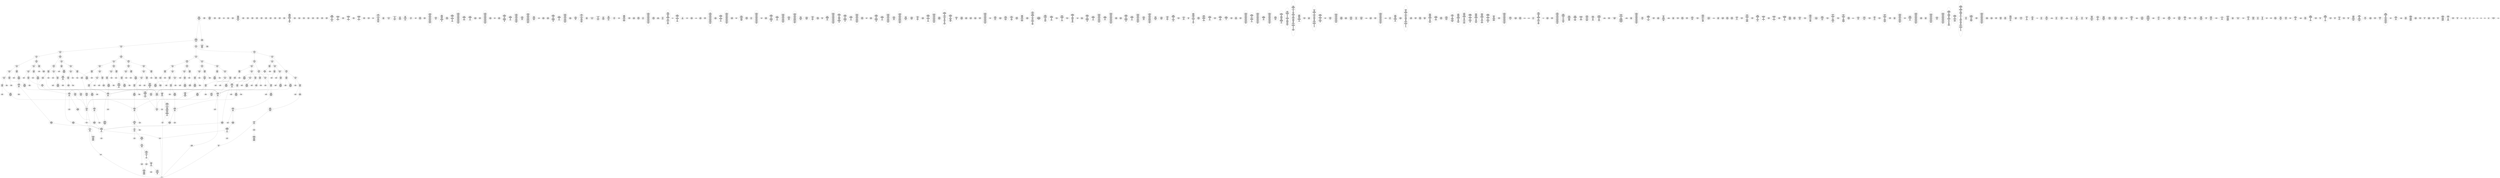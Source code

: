 /* Generated by GvGen v.1.0 (https://www.github.com/stricaud/gvgen) */

digraph G {
compound=true;
   node1 [label="[anywhere]"];
   node2 [label="# 0x0
PUSHX Data
PUSHX Data
MSTORE
PUSHX LogicData
CALLDATASIZE
LT
PUSHX Data
JUMPI
"];
   node3 [label="# 0xd
PUSHX Data
CALLDATALOAD
PUSHX BitData
SHR
PUSHX LogicData
GT
PUSHX Data
JUMPI
"];
   node4 [label="# 0x1e
PUSHX LogicData
GT
PUSHX Data
JUMPI
"];
   node5 [label="# 0x29
PUSHX LogicData
GT
PUSHX Data
JUMPI
"];
   node6 [label="# 0x34
PUSHX LogicData
GT
PUSHX Data
JUMPI
"];
   node7 [label="# 0x3f
PUSHX LogicData
EQ
PUSHX Data
JUMPI
"];
   node8 [label="# 0x4a
PUSHX LogicData
EQ
PUSHX Data
JUMPI
"];
   node9 [label="# 0x55
PUSHX LogicData
EQ
PUSHX Data
JUMPI
"];
   node10 [label="# 0x60
PUSHX Data
REVERT
"];
   node11 [label="# 0x64
JUMPDEST
PUSHX LogicData
EQ
PUSHX Data
JUMPI
"];
   node12 [label="# 0x70
PUSHX LogicData
EQ
PUSHX Data
JUMPI
"];
   node13 [label="# 0x7b
PUSHX LogicData
EQ
PUSHX Data
JUMPI
"];
   node14 [label="# 0x86
PUSHX Data
REVERT
"];
   node15 [label="# 0x8a
JUMPDEST
PUSHX LogicData
GT
PUSHX Data
JUMPI
"];
   node16 [label="# 0x96
PUSHX LogicData
EQ
PUSHX Data
JUMPI
"];
   node17 [label="# 0xa1
PUSHX LogicData
EQ
PUSHX Data
JUMPI
"];
   node18 [label="# 0xac
PUSHX LogicData
EQ
PUSHX Data
JUMPI
"];
   node19 [label="# 0xb7
PUSHX Data
REVERT
"];
   node20 [label="# 0xbb
JUMPDEST
PUSHX LogicData
EQ
PUSHX Data
JUMPI
"];
   node21 [label="# 0xc7
PUSHX LogicData
EQ
PUSHX Data
JUMPI
"];
   node22 [label="# 0xd2
PUSHX Data
REVERT
"];
   node23 [label="# 0xd6
JUMPDEST
PUSHX LogicData
GT
PUSHX Data
JUMPI
"];
   node24 [label="# 0xe2
PUSHX LogicData
GT
PUSHX Data
JUMPI
"];
   node25 [label="# 0xed
PUSHX LogicData
EQ
PUSHX Data
JUMPI
"];
   node26 [label="# 0xf8
PUSHX LogicData
EQ
PUSHX Data
JUMPI
"];
   node27 [label="# 0x103
PUSHX LogicData
EQ
PUSHX Data
JUMPI
"];
   node28 [label="# 0x10e
PUSHX Data
REVERT
"];
   node29 [label="# 0x112
JUMPDEST
PUSHX LogicData
EQ
PUSHX Data
JUMPI
"];
   node30 [label="# 0x11e
PUSHX LogicData
EQ
PUSHX Data
JUMPI
"];
   node31 [label="# 0x129
PUSHX Data
REVERT
"];
   node32 [label="# 0x12d
JUMPDEST
PUSHX LogicData
GT
PUSHX Data
JUMPI
"];
   node33 [label="# 0x139
PUSHX LogicData
EQ
PUSHX Data
JUMPI
"];
   node34 [label="# 0x144
PUSHX LogicData
EQ
PUSHX Data
JUMPI
"];
   node35 [label="# 0x14f
PUSHX LogicData
EQ
PUSHX Data
JUMPI
"];
   node36 [label="# 0x15a
PUSHX Data
REVERT
"];
   node37 [label="# 0x15e
JUMPDEST
PUSHX LogicData
EQ
PUSHX Data
JUMPI
"];
   node38 [label="# 0x16a
PUSHX LogicData
EQ
PUSHX Data
JUMPI
"];
   node39 [label="# 0x175
PUSHX Data
REVERT
"];
   node40 [label="# 0x179
JUMPDEST
PUSHX LogicData
GT
PUSHX Data
JUMPI
"];
   node41 [label="# 0x185
PUSHX LogicData
GT
PUSHX Data
JUMPI
"];
   node42 [label="# 0x190
PUSHX LogicData
GT
PUSHX Data
JUMPI
"];
   node43 [label="# 0x19b
PUSHX LogicData
EQ
PUSHX Data
JUMPI
"];
   node44 [label="# 0x1a6
PUSHX LogicData
EQ
PUSHX Data
JUMPI
"];
   node45 [label="# 0x1b1
PUSHX LogicData
EQ
PUSHX Data
JUMPI
"];
   node46 [label="# 0x1bc
PUSHX Data
REVERT
"];
   node47 [label="# 0x1c0
JUMPDEST
PUSHX LogicData
EQ
PUSHX Data
JUMPI
"];
   node48 [label="# 0x1cc
PUSHX LogicData
EQ
PUSHX Data
JUMPI
"];
   node49 [label="# 0x1d7
PUSHX Data
REVERT
"];
   node50 [label="# 0x1db
JUMPDEST
PUSHX LogicData
GT
PUSHX Data
JUMPI
"];
   node51 [label="# 0x1e7
PUSHX LogicData
EQ
PUSHX Data
JUMPI
"];
   node52 [label="# 0x1f2
PUSHX LogicData
EQ
PUSHX Data
JUMPI
"];
   node53 [label="# 0x1fd
PUSHX LogicData
EQ
PUSHX Data
JUMPI
"];
   node54 [label="# 0x208
PUSHX Data
REVERT
"];
   node55 [label="# 0x20c
JUMPDEST
PUSHX LogicData
EQ
PUSHX Data
JUMPI
"];
   node56 [label="# 0x218
PUSHX LogicData
EQ
PUSHX Data
JUMPI
"];
   node57 [label="# 0x223
PUSHX Data
REVERT
"];
   node58 [label="# 0x227
JUMPDEST
PUSHX LogicData
GT
PUSHX Data
JUMPI
"];
   node59 [label="# 0x233
PUSHX LogicData
GT
PUSHX Data
JUMPI
"];
   node60 [label="# 0x23e
PUSHX LogicData
EQ
PUSHX Data
JUMPI
"];
   node61 [label="# 0x249
PUSHX LogicData
EQ
PUSHX Data
JUMPI
"];
   node62 [label="# 0x254
PUSHX LogicData
EQ
PUSHX Data
JUMPI
"];
   node63 [label="# 0x25f
PUSHX Data
REVERT
"];
   node64 [label="# 0x263
JUMPDEST
PUSHX LogicData
EQ
PUSHX Data
JUMPI
"];
   node65 [label="# 0x26f
PUSHX LogicData
EQ
PUSHX Data
JUMPI
"];
   node66 [label="# 0x27a
PUSHX Data
REVERT
"];
   node67 [label="# 0x27e
JUMPDEST
PUSHX LogicData
GT
PUSHX Data
JUMPI
"];
   node68 [label="# 0x28a
PUSHX LogicData
EQ
PUSHX Data
JUMPI
"];
   node69 [label="# 0x295
PUSHX LogicData
EQ
PUSHX Data
JUMPI
"];
   node70 [label="# 0x2a0
PUSHX LogicData
EQ
PUSHX Data
JUMPI
"];
   node71 [label="# 0x2ab
PUSHX Data
REVERT
"];
   node72 [label="# 0x2af
JUMPDEST
PUSHX LogicData
EQ
PUSHX Data
JUMPI
"];
   node73 [label="# 0x2bb
PUSHX LogicData
EQ
PUSHX Data
JUMPI
"];
   node74 [label="# 0x2c6
PUSHX Data
REVERT
"];
   node75 [label="# 0x2ca
JUMPDEST
CALLDATASIZE
PUSHX Data
JUMPI
"];
   node76 [label="# 0x2d0
PUSHX MemData
MLOAD
CALLVALUE
CALLER
PUSHX Data
PUSHX Data
LOGX
STOP
"];
   node77 [label="# 0x2fe
JUMPDEST
PUSHX Data
REVERT
"];
   node78 [label="# 0x303
JUMPDEST
CALLVALUE
ISZERO
PUSHX Data
JUMPI
"];
   node79 [label="# 0x30b
PUSHX Data
REVERT
"];
   node80 [label="# 0x30f
JUMPDEST
PUSHX Data
PUSHX Data
JUMP
"];
   node81 [label="# 0x337
JUMPDEST
PUSHX MemData
MLOAD
MSTORE
PUSHX ArithData
ADD
"];
   node82 [label="# 0x341
JUMPDEST
PUSHX MemData
MLOAD
SUB
RETURN
"];
   node83 [label="# 0x34a
JUMPDEST
CALLVALUE
ISZERO
PUSHX Data
JUMPI
"];
   node84 [label="# 0x352
PUSHX Data
REVERT
"];
   node85 [label="# 0x356
JUMPDEST
PUSHX Data
PUSHX Data
CALLDATASIZE
PUSHX Data
PUSHX Data
JUMP
"];
   node86 [label="# 0x365
JUMPDEST
PUSHX Data
JUMP
"];
   node87 [label="# 0x36a
JUMPDEST
PUSHX MemData
MLOAD
ISZERO
ISZERO
MSTORE
PUSHX ArithData
ADD
PUSHX Data
JUMP
"];
   node88 [label="# 0x37a
JUMPDEST
CALLVALUE
ISZERO
PUSHX Data
JUMPI
"];
   node89 [label="# 0x382
PUSHX Data
REVERT
"];
   node90 [label="# 0x386
JUMPDEST
PUSHX Data
PUSHX Data
JUMP
"];
   node91 [label="# 0x38f
JUMPDEST
PUSHX MemData
MLOAD
PUSHX Data
PUSHX Data
JUMP
"];
   node92 [label="# 0x39c
JUMPDEST
CALLVALUE
ISZERO
PUSHX Data
JUMPI
"];
   node93 [label="# 0x3a4
PUSHX Data
REVERT
"];
   node94 [label="# 0x3a8
JUMPDEST
PUSHX Data
PUSHX Data
CALLDATASIZE
PUSHX Data
PUSHX Data
JUMP
"];
   node95 [label="# 0x3b7
JUMPDEST
PUSHX Data
JUMP
"];
   node96 [label="# 0x3bc
JUMPDEST
PUSHX MemData
MLOAD
PUSHX ArithData
PUSHX BitData
PUSHX BitData
SHL
SUB
AND
MSTORE
PUSHX ArithData
ADD
PUSHX Data
JUMP
"];
   node97 [label="# 0x3d4
JUMPDEST
CALLVALUE
ISZERO
PUSHX Data
JUMPI
"];
   node98 [label="# 0x3dc
PUSHX Data
REVERT
"];
   node99 [label="# 0x3e0
JUMPDEST
PUSHX Data
PUSHX Data
CALLDATASIZE
PUSHX Data
PUSHX Data
JUMP
"];
   node100 [label="# 0x3ef
JUMPDEST
PUSHX Data
JUMP
"];
   node101 [label="# 0x3f4
JUMPDEST
STOP
"];
   node102 [label="# 0x3f6
JUMPDEST
CALLVALUE
ISZERO
PUSHX Data
JUMPI
"];
   node103 [label="# 0x3fe
PUSHX Data
REVERT
"];
   node104 [label="# 0x402
JUMPDEST
PUSHX Data
PUSHX Data
CALLDATASIZE
PUSHX Data
PUSHX Data
JUMP
"];
   node105 [label="# 0x411
JUMPDEST
PUSHX Data
JUMP
"];
   node106 [label="# 0x416
JUMPDEST
CALLVALUE
ISZERO
PUSHX Data
JUMPI
"];
   node107 [label="# 0x41e
PUSHX Data
REVERT
"];
   node108 [label="# 0x422
JUMPDEST
PUSHX Data
PUSHX Data
JUMP
"];
   node109 [label="# 0x42b
JUMPDEST
CALLVALUE
ISZERO
PUSHX Data
JUMPI
"];
   node110 [label="# 0x433
PUSHX Data
REVERT
"];
   node111 [label="# 0x437
JUMPDEST
PUSHX Data
PUSHX StorData
SLOAD
JUMP
"];
   node112 [label="# 0x441
JUMPDEST
CALLVALUE
ISZERO
PUSHX Data
JUMPI
"];
   node113 [label="# 0x449
PUSHX Data
REVERT
"];
   node114 [label="# 0x44d
JUMPDEST
PUSHX Data
PUSHX Data
CALLDATASIZE
PUSHX Data
PUSHX Data
JUMP
"];
   node115 [label="# 0x45c
JUMPDEST
PUSHX Data
JUMP
"];
   node116 [label="# 0x461
JUMPDEST
CALLVALUE
ISZERO
PUSHX Data
JUMPI
"];
   node117 [label="# 0x469
PUSHX Data
REVERT
"];
   node118 [label="# 0x46d
JUMPDEST
PUSHX Data
PUSHX Data
CALLDATASIZE
PUSHX Data
PUSHX Data
JUMP
"];
   node119 [label="# 0x47c
JUMPDEST
PUSHX Data
MSTORE
PUSHX Data
PUSHX Data
MSTORE
PUSHX Data
SHA3
PUSHX ArithData
ADD
SLOAD
JUMP
"];
   node120 [label="# 0x491
JUMPDEST
CALLVALUE
ISZERO
PUSHX Data
JUMPI
"];
   node121 [label="# 0x499
PUSHX Data
REVERT
"];
   node122 [label="# 0x49d
JUMPDEST
PUSHX Data
PUSHX Data
JUMP
"];
   node123 [label="# 0x4c5
JUMPDEST
CALLVALUE
ISZERO
PUSHX Data
JUMPI
"];
   node124 [label="# 0x4cd
PUSHX Data
REVERT
"];
   node125 [label="# 0x4d1
JUMPDEST
PUSHX Data
PUSHX Data
CALLDATASIZE
PUSHX Data
PUSHX Data
JUMP
"];
   node126 [label="# 0x4e0
JUMPDEST
PUSHX Data
JUMP
"];
   node127 [label="# 0x4e5
JUMPDEST
CALLVALUE
ISZERO
PUSHX Data
JUMPI
"];
   node128 [label="# 0x4ed
PUSHX Data
REVERT
"];
   node129 [label="# 0x4f1
JUMPDEST
PUSHX Data
PUSHX Data
JUMP
"];
   node130 [label="# 0x4fa
JUMPDEST
CALLVALUE
ISZERO
PUSHX Data
JUMPI
"];
   node131 [label="# 0x502
PUSHX Data
REVERT
"];
   node132 [label="# 0x506
JUMPDEST
PUSHX Data
PUSHX Data
CALLDATASIZE
PUSHX Data
PUSHX Data
JUMP
"];
   node133 [label="# 0x515
JUMPDEST
PUSHX Data
JUMP
"];
   node134 [label="# 0x51a
JUMPDEST
CALLVALUE
ISZERO
PUSHX Data
JUMPI
"];
   node135 [label="# 0x522
PUSHX Data
REVERT
"];
   node136 [label="# 0x526
JUMPDEST
PUSHX Data
PUSHX Data
CALLDATASIZE
PUSHX Data
PUSHX Data
JUMP
"];
   node137 [label="# 0x535
JUMPDEST
PUSHX Data
JUMP
"];
   node138 [label="# 0x53a
JUMPDEST
CALLVALUE
ISZERO
PUSHX Data
JUMPI
"];
   node139 [label="# 0x542
PUSHX Data
REVERT
"];
   node140 [label="# 0x546
JUMPDEST
PUSHX StorData
SLOAD
PUSHX Data
PUSHX BitData
AND
JUMP
"];
   node141 [label="# 0x554
JUMPDEST
CALLVALUE
ISZERO
PUSHX Data
JUMPI
"];
   node142 [label="# 0x55c
PUSHX Data
REVERT
"];
   node143 [label="# 0x560
JUMPDEST
PUSHX Data
PUSHX Data
CALLDATASIZE
PUSHX Data
PUSHX Data
JUMP
"];
   node144 [label="# 0x56f
JUMPDEST
PUSHX Data
JUMP
"];
   node145 [label="# 0x574
JUMPDEST
CALLVALUE
ISZERO
PUSHX Data
JUMPI
"];
   node146 [label="# 0x57c
PUSHX Data
REVERT
"];
   node147 [label="# 0x580
JUMPDEST
PUSHX Data
PUSHX Data
CALLDATASIZE
PUSHX Data
PUSHX Data
JUMP
"];
   node148 [label="# 0x58f
JUMPDEST
PUSHX Data
JUMP
"];
   node149 [label="# 0x594
JUMPDEST
CALLVALUE
ISZERO
PUSHX Data
JUMPI
"];
   node150 [label="# 0x59c
PUSHX Data
REVERT
"];
   node151 [label="# 0x5a0
JUMPDEST
PUSHX Data
PUSHX Data
CALLDATASIZE
PUSHX Data
PUSHX Data
JUMP
"];
   node152 [label="# 0x5af
JUMPDEST
PUSHX Data
JUMP
"];
   node153 [label="# 0x5b4
JUMPDEST
CALLVALUE
ISZERO
PUSHX Data
JUMPI
"];
   node154 [label="# 0x5bc
PUSHX Data
REVERT
"];
   node155 [label="# 0x5c0
JUMPDEST
PUSHX Data
PUSHX Data
CALLDATASIZE
PUSHX Data
PUSHX Data
JUMP
"];
   node156 [label="# 0x5cf
JUMPDEST
PUSHX Data
JUMP
"];
   node157 [label="# 0x5d4
JUMPDEST
CALLVALUE
ISZERO
PUSHX Data
JUMPI
"];
   node158 [label="# 0x5dc
PUSHX Data
REVERT
"];
   node159 [label="# 0x5e0
JUMPDEST
PUSHX Data
PUSHX Data
CALLDATASIZE
PUSHX Data
PUSHX Data
JUMP
"];
   node160 [label="# 0x5ef
JUMPDEST
PUSHX Data
JUMP
"];
   node161 [label="# 0x5f4
JUMPDEST
CALLVALUE
ISZERO
PUSHX Data
JUMPI
"];
   node162 [label="# 0x5fc
PUSHX Data
REVERT
"];
   node163 [label="# 0x600
JUMPDEST
PUSHX Data
PUSHX Data
CALLDATASIZE
PUSHX Data
PUSHX Data
JUMP
"];
   node164 [label="# 0x60f
JUMPDEST
PUSHX Data
JUMP
"];
   node165 [label="# 0x614
JUMPDEST
CALLVALUE
ISZERO
PUSHX Data
JUMPI
"];
   node166 [label="# 0x61c
PUSHX Data
REVERT
"];
   node167 [label="# 0x620
JUMPDEST
PUSHX Data
PUSHX Data
JUMP
"];
   node168 [label="# 0x629
JUMPDEST
CALLVALUE
ISZERO
PUSHX Data
JUMPI
"];
   node169 [label="# 0x631
PUSHX Data
REVERT
"];
   node170 [label="# 0x635
JUMPDEST
PUSHX StorData
SLOAD
PUSHX Data
PUSHX ArithData
PUSHX BitData
PUSHX BitData
SHL
SUB
AND
JUMP
"];
   node171 [label="# 0x649
JUMPDEST
CALLVALUE
ISZERO
PUSHX Data
JUMPI
"];
   node172 [label="# 0x651
PUSHX Data
REVERT
"];
   node173 [label="# 0x655
JUMPDEST
PUSHX Data
PUSHX Data
CALLDATASIZE
PUSHX Data
PUSHX Data
JUMP
"];
   node174 [label="# 0x664
JUMPDEST
PUSHX Data
JUMP
"];
   node175 [label="# 0x669
JUMPDEST
CALLVALUE
ISZERO
PUSHX Data
JUMPI
"];
   node176 [label="# 0x671
PUSHX Data
REVERT
"];
   node177 [label="# 0x675
JUMPDEST
PUSHX StorData
SLOAD
PUSHX ArithData
PUSHX BitData
PUSHX BitData
SHL
SUB
AND
PUSHX Data
JUMP
"];
   node178 [label="# 0x687
JUMPDEST
CALLVALUE
ISZERO
PUSHX Data
JUMPI
"];
   node179 [label="# 0x68f
PUSHX Data
REVERT
"];
   node180 [label="# 0x693
JUMPDEST
PUSHX Data
PUSHX Data
CALLDATASIZE
PUSHX Data
PUSHX Data
JUMP
"];
   node181 [label="# 0x6a2
JUMPDEST
PUSHX Data
MSTORE
PUSHX Data
PUSHX Data
MSTORE
PUSHX Data
SHA3
PUSHX ArithData
PUSHX BitData
PUSHX BitData
SHL
SUB
AND
MSTORE
MSTORE
SHA3
SLOAD
PUSHX BitData
AND
JUMP
"];
   node182 [label="# 0x6cd
JUMPDEST
CALLVALUE
ISZERO
PUSHX Data
JUMPI
"];
   node183 [label="# 0x6d5
PUSHX Data
REVERT
"];
   node184 [label="# 0x6d9
JUMPDEST
PUSHX Data
PUSHX Data
JUMP
"];
   node185 [label="# 0x6e2
JUMPDEST
CALLVALUE
ISZERO
PUSHX Data
JUMPI
"];
   node186 [label="# 0x6ea
PUSHX Data
REVERT
"];
   node187 [label="# 0x6ee
JUMPDEST
PUSHX Data
PUSHX Data
JUMP
"];
   node188 [label="# 0x6f7
JUMPDEST
CALLVALUE
ISZERO
PUSHX Data
JUMPI
"];
   node189 [label="# 0x6ff
PUSHX Data
REVERT
"];
   node190 [label="# 0x703
JUMPDEST
PUSHX Data
PUSHX Data
CALLDATASIZE
PUSHX Data
PUSHX Data
JUMP
"];
   node191 [label="# 0x712
JUMPDEST
PUSHX Data
JUMP
"];
   node192 [label="# 0x717
JUMPDEST
CALLVALUE
ISZERO
PUSHX Data
JUMPI
"];
   node193 [label="# 0x71f
PUSHX Data
REVERT
"];
   node194 [label="# 0x723
JUMPDEST
PUSHX Data
PUSHX Data
JUMP
"];
   node195 [label="# 0x72c
JUMPDEST
CALLVALUE
ISZERO
PUSHX Data
JUMPI
"];
   node196 [label="# 0x734
PUSHX Data
REVERT
"];
   node197 [label="# 0x738
JUMPDEST
PUSHX Data
PUSHX Data
CALLDATASIZE
PUSHX Data
PUSHX Data
JUMP
"];
   node198 [label="# 0x747
JUMPDEST
PUSHX Data
JUMP
"];
   node199 [label="# 0x74c
JUMPDEST
CALLVALUE
ISZERO
PUSHX Data
JUMPI
"];
   node200 [label="# 0x754
PUSHX Data
REVERT
"];
   node201 [label="# 0x758
JUMPDEST
PUSHX Data
PUSHX Data
CALLDATASIZE
PUSHX Data
PUSHX Data
JUMP
"];
   node202 [label="# 0x767
JUMPDEST
PUSHX Data
JUMP
"];
   node203 [label="# 0x76c
JUMPDEST
CALLVALUE
ISZERO
PUSHX Data
JUMPI
"];
   node204 [label="# 0x774
PUSHX Data
REVERT
"];
   node205 [label="# 0x778
JUMPDEST
PUSHX Data
PUSHX Data
CALLDATASIZE
PUSHX Data
PUSHX Data
JUMP
"];
   node206 [label="# 0x787
JUMPDEST
PUSHX Data
JUMP
"];
   node207 [label="# 0x78c
JUMPDEST
CALLVALUE
ISZERO
PUSHX Data
JUMPI
"];
   node208 [label="# 0x794
PUSHX Data
REVERT
"];
   node209 [label="# 0x798
JUMPDEST
PUSHX Data
PUSHX Data
JUMP
"];
   node210 [label="# 0x7a1
JUMPDEST
CALLVALUE
ISZERO
PUSHX Data
JUMPI
"];
   node211 [label="# 0x7a9
PUSHX Data
REVERT
"];
   node212 [label="# 0x7ad
JUMPDEST
PUSHX Data
PUSHX Data
JUMP
"];
   node213 [label="# 0x7d5
JUMPDEST
CALLVALUE
ISZERO
PUSHX Data
JUMPI
"];
   node214 [label="# 0x7dd
PUSHX Data
REVERT
"];
   node215 [label="# 0x7e1
JUMPDEST
PUSHX Data
PUSHX Data
CALLDATASIZE
PUSHX Data
PUSHX Data
JUMP
"];
   node216 [label="# 0x7f0
JUMPDEST
PUSHX Data
JUMP
"];
   node217 [label="# 0x7f5
JUMPDEST
CALLVALUE
ISZERO
PUSHX Data
JUMPI
"];
   node218 [label="# 0x7fd
PUSHX Data
REVERT
"];
   node219 [label="# 0x801
JUMPDEST
PUSHX Data
PUSHX StorData
SLOAD
JUMP
"];
   node220 [label="# 0x80b
JUMPDEST
CALLVALUE
ISZERO
PUSHX Data
JUMPI
"];
   node221 [label="# 0x813
PUSHX Data
REVERT
"];
   node222 [label="# 0x817
JUMPDEST
PUSHX Data
PUSHX Data
CALLDATASIZE
PUSHX Data
PUSHX Data
JUMP
"];
   node223 [label="# 0x826
JUMPDEST
PUSHX Data
JUMP
"];
   node224 [label="# 0x82b
JUMPDEST
CALLVALUE
ISZERO
PUSHX Data
JUMPI
"];
   node225 [label="# 0x833
PUSHX Data
REVERT
"];
   node226 [label="# 0x837
JUMPDEST
PUSHX Data
PUSHX Data
CALLDATASIZE
PUSHX Data
PUSHX Data
JUMP
"];
   node227 [label="# 0x846
JUMPDEST
PUSHX Data
JUMP
"];
   node228 [label="# 0x84b
JUMPDEST
CALLVALUE
ISZERO
PUSHX Data
JUMPI
"];
   node229 [label="# 0x853
PUSHX Data
REVERT
"];
   node230 [label="# 0x857
JUMPDEST
PUSHX Data
PUSHX Data
CALLDATASIZE
PUSHX Data
PUSHX Data
JUMP
"];
   node231 [label="# 0x866
JUMPDEST
PUSHX Data
JUMP
"];
   node232 [label="# 0x86b
JUMPDEST
PUSHX Data
PUSHX ArithData
PUSHX BitData
PUSHX BitData
SHL
SUB
NOT
AND
PUSHX BitData
PUSHX BitData
SHL
EQ
PUSHX Data
JUMPI
"];
   node233 [label="# 0x887
PUSHX ArithData
PUSHX BitData
PUSHX BitData
SHL
SUB
NOT
AND
PUSHX BitData
PUSHX BitData
SHL
EQ
"];
   node234 [label="# 0x89c
JUMPDEST
PUSHX Data
JUMPI
"];
   node235 [label="# 0x8a2
PUSHX ArithData
PUSHX BitData
PUSHX BitData
SHL
SUB
NOT
AND
PUSHX BitData
PUSHX BitData
SHL
EQ
"];
   node236 [label="# 0x8b7
JUMPDEST
PUSHX Data
JUMPI
"];
   node237 [label="# 0x8bd
PUSHX ArithData
PUSHX BitData
PUSHX BitData
SHL
SUB
NOT
AND
PUSHX BitData
PUSHX BitData
SHL
EQ
"];
   node238 [label="# 0x8d2
JUMPDEST
PUSHX Data
JUMPI
"];
   node239 [label="# 0x8d8
PUSHX Data
PUSHX Data
JUMP
"];
   node240 [label="# 0x8e1
JUMPDEST
JUMP
"];
   node241 [label="# 0x8e7
JUMPDEST
PUSHX Data
PUSHX StorData
SLOAD
PUSHX Data
PUSHX Data
JUMP
"];
   node242 [label="# 0x8f6
JUMPDEST
PUSHX ArithData
ADD
PUSHX ArithData
DIV
MUL
PUSHX ArithData
ADD
PUSHX MemData
MLOAD
ADD
PUSHX Data
MSTORE
MSTORE
PUSHX ArithData
ADD
SLOAD
PUSHX Data
PUSHX Data
JUMP
"];
   node243 [label="# 0x922
JUMPDEST
ISZERO
PUSHX Data
JUMPI
"];
   node244 [label="# 0x929
PUSHX LogicData
LT
PUSHX Data
JUMPI
"];
   node245 [label="# 0x931
PUSHX ArithData
SLOAD
DIV
MUL
MSTORE
PUSHX ArithData
ADD
PUSHX Data
JUMP
"];
   node246 [label="# 0x944
JUMPDEST
ADD
PUSHX Data
MSTORE
PUSHX Data
PUSHX Data
SHA3
"];
   node247 [label="# 0x952
JUMPDEST
SLOAD
MSTORE
PUSHX ArithData
ADD
PUSHX ArithData
ADD
GT
PUSHX Data
JUMPI
"];
   node248 [label="# 0x966
SUB
PUSHX BitData
AND
ADD
"];
   node249 [label="# 0x96f
JUMPDEST
JUMP
"];
   node250 [label="# 0x979
JUMPDEST
PUSHX Data
PUSHX Data
PUSHX Data
JUMP
"];
   node251 [label="# 0x984
JUMPDEST
PUSHX Data
JUMPI
"];
   node252 [label="# 0x989
PUSHX MemData
MLOAD
PUSHX BitData
PUSHX BitData
SHL
MSTORE
PUSHX Data
PUSHX ArithData
ADD
MSTORE
PUSHX Data
PUSHX ArithData
ADD
MSTORE
PUSHX Data
PUSHX ArithData
ADD
MSTORE
PUSHX Data
PUSHX ArithData
ADD
MSTORE
PUSHX ArithData
ADD
"];
   node253 [label="# 0x9f2
JUMPDEST
PUSHX MemData
MLOAD
SUB
REVERT
"];
   node254 [label="# 0x9fb
JUMPDEST
PUSHX Data
MSTORE
PUSHX Data
PUSHX Data
MSTORE
PUSHX Data
SHA3
SLOAD
PUSHX ArithData
PUSHX BitData
PUSHX BitData
SHL
SUB
AND
JUMP
"];
   node255 [label="# 0xa17
JUMPDEST
PUSHX Data
PUSHX Data
PUSHX Data
JUMP
"];
   node256 [label="# 0xa22
JUMPDEST
PUSHX ArithData
PUSHX BitData
PUSHX BitData
SHL
SUB
AND
PUSHX ArithData
PUSHX BitData
PUSHX BitData
SHL
SUB
AND
EQ
ISZERO
PUSHX Data
JUMPI
"];
   node257 [label="# 0xa3f
PUSHX MemData
MLOAD
PUSHX BitData
PUSHX BitData
SHL
MSTORE
PUSHX Data
PUSHX ArithData
ADD
MSTORE
PUSHX Data
PUSHX ArithData
ADD
MSTORE
PUSHX Data
PUSHX ArithData
ADD
MSTORE
PUSHX Data
PUSHX ArithData
ADD
MSTORE
PUSHX ArithData
ADD
PUSHX Data
JUMP
"];
   node258 [label="# 0xaac
JUMPDEST
PUSHX ArithData
PUSHX BitData
PUSHX BitData
SHL
SUB
AND
PUSHX Data
PUSHX Data
JUMP
"];
   node259 [label="# 0xabe
JUMPDEST
PUSHX ArithData
PUSHX BitData
PUSHX BitData
SHL
SUB
AND
EQ
PUSHX Data
JUMPI
"];
   node260 [label="# 0xace
PUSHX Data
PUSHX Data
PUSHX Data
JUMP
"];
   node261 [label="# 0xada
JUMPDEST
PUSHX Data
JUMPI
"];
   node262 [label="# 0xadf
PUSHX MemData
MLOAD
PUSHX BitData
PUSHX BitData
SHL
MSTORE
PUSHX Data
PUSHX ArithData
ADD
MSTORE
PUSHX Data
PUSHX ArithData
ADD
MSTORE
PUSHX Data
PUSHX ArithData
ADD
MSTORE
PUSHX Data
PUSHX ArithData
ADD
MSTORE
PUSHX ArithData
ADD
PUSHX Data
JUMP
"];
   node263 [label="# 0xb4c
JUMPDEST
PUSHX Data
PUSHX Data
JUMP
"];
   node264 [label="# 0xb57
JUMPDEST
JUMP
"];
   node265 [label="# 0xb5c
JUMPDEST
PUSHX Data
PUSHX Data
JUMP
"];
   node266 [label="# 0xb64
JUMPDEST
PUSHX ArithData
PUSHX BitData
PUSHX BitData
SHL
SUB
AND
PUSHX Data
PUSHX StorData
SLOAD
PUSHX ArithData
PUSHX BitData
PUSHX BitData
SHL
SUB
AND
JUMP
"];
   node267 [label="# 0xb7f
JUMPDEST
PUSHX ArithData
PUSHX BitData
PUSHX BitData
SHL
SUB
AND
EQ
PUSHX Data
JUMPI
"];
   node268 [label="# 0xb8e
PUSHX MemData
MLOAD
PUSHX BitData
PUSHX BitData
SHL
MSTORE
PUSHX Data
PUSHX ArithData
ADD
MSTORE
PUSHX ArithData
ADD
MSTORE
PUSHX Data
PUSHX ArithData
ADD
MSTORE
PUSHX ArithData
ADD
PUSHX Data
JUMP
"];
   node269 [label="# 0xbd5
JUMPDEST
PUSHX StorData
SLOAD
PUSHX BitData
AND
ISZERO
PUSHX Data
JUMPI
"];
   node270 [label="# 0xbe1
PUSHX MemData
MLOAD
PUSHX BitData
PUSHX BitData
SHL
MSTORE
PUSHX Data
PUSHX ArithData
ADD
MSTORE
PUSHX Data
PUSHX ArithData
ADD
MSTORE
PUSHX BitData
PUSHX BitData
SHL
PUSHX ArithData
ADD
MSTORE
PUSHX ArithData
ADD
PUSHX Data
JUMP
"];
   node271 [label="# 0xc1a
JUMPDEST
PUSHX Data
SSTORE
PUSHX MemData
MLOAD
PUSHX Data
PUSHX Data
LOGX
JUMP
"];
   node272 [label="# 0xc4d
JUMPDEST
PUSHX Data
PUSHX Data
PUSHX StorData
SLOAD
PUSHX Data
PUSHX Data
JUMP
"];
   node273 [label="# 0xc5e
JUMPDEST
JUMP
"];
   node274 [label="# 0xc63
JUMPDEST
PUSHX Data
PUSHX Data
JUMP
"];
   node275 [label="# 0xc6e
JUMPDEST
PUSHX Data
PUSHX Data
JUMP
"];
   node276 [label="# 0xc76
JUMPDEST
PUSHX ArithData
PUSHX BitData
PUSHX BitData
SHL
SUB
AND
PUSHX Data
PUSHX StorData
SLOAD
PUSHX ArithData
PUSHX BitData
PUSHX BitData
SHL
SUB
AND
JUMP
"];
   node277 [label="# 0xc91
JUMPDEST
PUSHX ArithData
PUSHX BitData
PUSHX BitData
SHL
SUB
AND
EQ
PUSHX Data
JUMPI
"];
   node278 [label="# 0xca0
PUSHX MemData
MLOAD
PUSHX BitData
PUSHX BitData
SHL
MSTORE
PUSHX Data
PUSHX ArithData
ADD
MSTORE
PUSHX ArithData
ADD
MSTORE
PUSHX Data
PUSHX ArithData
ADD
MSTORE
PUSHX ArithData
ADD
PUSHX Data
JUMP
"];
   node279 [label="# 0xce7
JUMPDEST
PUSHX Data
PUSHX Data
JUMP
"];
   node280 [label="# 0xcf0
JUMPDEST
PUSHX MemData
MLOAD
PUSHX Data
PUSHX Data
LOGX
JUMP
"];
   node281 [label="# 0xd1e
JUMPDEST
PUSHX StorData
SLOAD
PUSHX Data
PUSHX Data
JUMP
"];
   node282 [label="# 0xd2b
JUMPDEST
PUSHX ArithData
ADD
PUSHX ArithData
DIV
MUL
PUSHX ArithData
ADD
PUSHX MemData
MLOAD
ADD
PUSHX Data
MSTORE
MSTORE
PUSHX ArithData
ADD
SLOAD
PUSHX Data
PUSHX Data
JUMP
"];
   node283 [label="# 0xd57
JUMPDEST
ISZERO
PUSHX Data
JUMPI
"];
   node284 [label="# 0xd5e
PUSHX LogicData
LT
PUSHX Data
JUMPI
"];
   node285 [label="# 0xd66
PUSHX ArithData
SLOAD
DIV
MUL
MSTORE
PUSHX ArithData
ADD
PUSHX Data
JUMP
"];
   node286 [label="# 0xd79
JUMPDEST
ADD
PUSHX Data
MSTORE
PUSHX Data
PUSHX Data
SHA3
"];
   node287 [label="# 0xd87
JUMPDEST
SLOAD
MSTORE
PUSHX ArithData
ADD
PUSHX ArithData
ADD
GT
PUSHX Data
JUMPI
"];
   node288 [label="# 0xd9b
SUB
PUSHX BitData
AND
ADD
"];
   node289 [label="# 0xda4
JUMPDEST
JUMP
"];
   node290 [label="# 0xdac
JUMPDEST
PUSHX Data
MSTORE
PUSHX Data
PUSHX Data
MSTORE
PUSHX Data
SHA3
PUSHX ArithData
ADD
SLOAD
PUSHX Data
PUSHX Data
PUSHX Data
JUMP
"];
   node291 [label="# 0xdca
JUMPDEST
PUSHX Data
JUMP
"];
   node292 [label="# 0xdcf
JUMPDEST
PUSHX Data
PUSHX Data
JUMP
"];
   node293 [label="# 0xdd9
JUMPDEST
PUSHX Data
PUSHX Data
PUSHX Data
JUMP
"];
   node294 [label="# 0xde4
JUMPDEST
LT
PUSHX Data
JUMPI
"];
   node295 [label="# 0xdeb
PUSHX MemData
MLOAD
PUSHX BitData
PUSHX BitData
SHL
MSTORE
PUSHX Data
PUSHX ArithData
ADD
MSTORE
PUSHX Data
PUSHX ArithData
ADD
MSTORE
PUSHX Data
PUSHX ArithData
ADD
MSTORE
PUSHX Data
PUSHX ArithData
ADD
MSTORE
PUSHX ArithData
ADD
PUSHX Data
JUMP
"];
   node296 [label="# 0xe58
JUMPDEST
PUSHX Data
PUSHX Data
PUSHX Data
JUMP
"];
   node297 [label="# 0xe62
JUMPDEST
PUSHX Data
PUSHX Data
"];
   node298 [label="# 0xe6a
JUMPDEST
LT
ISZERO
PUSHX Data
JUMPI
"];
   node299 [label="# 0xe73
PUSHX Data
MSTORE
PUSHX Data
PUSHX ArithData
MSTORE
PUSHX Data
SHA3
MLOAD
ADD
MSTORE
SLOAD
PUSHX ArithData
PUSHX BitData
PUSHX BitData
SHL
SUB
AND
MSTORE
PUSHX BitData
PUSHX BitData
SHL
DIV
PUSHX BitData
AND
ADD
MSTORE
ISZERO
PUSHX Data
JUMPI
"];
   node300 [label="# 0xeb9
MLOAD
"];
   node301 [label="# 0xebd
JUMPDEST
PUSHX ArithData
PUSHX BitData
PUSHX BitData
SHL
SUB
AND
PUSHX ArithData
PUSHX BitData
PUSHX BitData
SHL
SUB
AND
EQ
ISZERO
PUSHX Data
JUMPI
"];
   node302 [label="# 0xed8
EQ
ISZERO
PUSHX Data
JUMPI
"];
   node303 [label="# 0xee0
PUSHX Data
JUMP
"];
   node304 [label="# 0xeeb
JUMPDEST
PUSHX Data
PUSHX Data
JUMP
"];
   node305 [label="# 0xef5
JUMPDEST
"];
   node306 [label="# 0xef9
JUMPDEST
PUSHX Data
PUSHX Data
JUMP
"];
   node307 [label="# 0xf04
JUMPDEST
PUSHX Data
JUMP
"];
   node308 [label="# 0xf0c
JUMPDEST
PUSHX MemData
MLOAD
PUSHX BitData
PUSHX BitData
SHL
MSTORE
PUSHX Data
PUSHX ArithData
ADD
MSTORE
PUSHX Data
PUSHX ArithData
ADD
MSTORE
PUSHX Data
PUSHX ArithData
ADD
MSTORE
PUSHX Data
PUSHX ArithData
ADD
MSTORE
PUSHX ArithData
ADD
PUSHX Data
JUMP
"];
   node309 [label="# 0xf7b
JUMPDEST
PUSHX Data
PUSHX Data
JUMP
"];
   node310 [label="# 0xf83
JUMPDEST
PUSHX ArithData
PUSHX BitData
PUSHX BitData
SHL
SUB
AND
PUSHX ArithData
PUSHX BitData
PUSHX BitData
SHL
SUB
AND
EQ
PUSHX Data
JUMPI
"];
   node311 [label="# 0xf9c
PUSHX MemData
MLOAD
PUSHX BitData
PUSHX BitData
SHL
MSTORE
PUSHX Data
PUSHX ArithData
ADD
MSTORE
PUSHX Data
PUSHX ArithData
ADD
MSTORE
PUSHX Data
PUSHX ArithData
ADD
MSTORE
PUSHX Data
PUSHX ArithData
ADD
MSTORE
PUSHX ArithData
ADD
PUSHX Data
JUMP
"];
   node312 [label="# 0x1009
JUMPDEST
PUSHX Data
PUSHX Data
JUMP
"];
   node313 [label="# 0x1013
JUMPDEST
JUMP
"];
   node314 [label="# 0x1017
JUMPDEST
PUSHX Data
PUSHX MemData
MLOAD
PUSHX ArithData
ADD
PUSHX Data
MSTORE
PUSHX Data
MSTORE
PUSHX Data
JUMP
"];
   node315 [label="# 0x1032
JUMPDEST
PUSHX Data
PUSHX Data
PUSHX Data
JUMP
"];
   node316 [label="# 0x103c
JUMPDEST
LT
PUSHX Data
JUMPI
"];
   node317 [label="# 0x1043
PUSHX MemData
MLOAD
PUSHX BitData
PUSHX BitData
SHL
MSTORE
PUSHX Data
PUSHX ArithData
ADD
MSTORE
PUSHX Data
PUSHX ArithData
ADD
MSTORE
PUSHX Data
PUSHX ArithData
ADD
MSTORE
PUSHX Data
PUSHX ArithData
ADD
MSTORE
PUSHX ArithData
ADD
PUSHX Data
JUMP
"];
   node318 [label="# 0x10b0
JUMPDEST
JUMP
"];
   node319 [label="# 0x10b4
JUMPDEST
PUSHX Data
PUSHX Data
JUMP
"];
   node320 [label="# 0x10bc
JUMPDEST
PUSHX ArithData
PUSHX BitData
PUSHX BitData
SHL
SUB
AND
PUSHX Data
PUSHX StorData
SLOAD
PUSHX ArithData
PUSHX BitData
PUSHX BitData
SHL
SUB
AND
JUMP
"];
   node321 [label="# 0x10d7
JUMPDEST
PUSHX ArithData
PUSHX BitData
PUSHX BitData
SHL
SUB
AND
EQ
PUSHX Data
JUMPI
"];
   node322 [label="# 0x10e6
PUSHX MemData
MLOAD
PUSHX BitData
PUSHX BitData
SHL
MSTORE
PUSHX Data
PUSHX ArithData
ADD
MSTORE
PUSHX ArithData
ADD
MSTORE
PUSHX Data
PUSHX ArithData
ADD
MSTORE
PUSHX ArithData
ADD
PUSHX Data
JUMP
"];
   node323 [label="# 0x112d
JUMPDEST
PUSHX StorData
SLOAD
PUSHX BitData
AND
ISZERO
PUSHX Data
JUMPI
"];
   node324 [label="# 0x1139
PUSHX MemData
MLOAD
PUSHX BitData
PUSHX BitData
SHL
MSTORE
PUSHX Data
PUSHX ArithData
ADD
MSTORE
PUSHX Data
PUSHX ArithData
ADD
MSTORE
PUSHX BitData
PUSHX BitData
SHL
PUSHX ArithData
ADD
MSTORE
PUSHX ArithData
ADD
PUSHX Data
JUMP
"];
   node325 [label="# 0x1172
JUMPDEST
MLOAD
PUSHX Data
PUSHX Data
PUSHX ArithData
ADD
PUSHX Data
JUMP
"];
   node326 [label="# 0x1185
JUMPDEST
PUSHX MemData
MLOAD
PUSHX Data
PUSHX Data
JUMP
"];
   node327 [label="# 0x1194
JUMPDEST
PUSHX MemData
MLOAD
SUB
SHA3
PUSHX Data
PUSHX Data
LOGX
JUMP
"];
   node328 [label="# 0x11c7
JUMPDEST
PUSHX Data
PUSHX Data
PUSHX Data
JUMP
"];
   node329 [label="# 0x11d2
JUMPDEST
MLOAD
JUMP
"];
   node330 [label="# 0x11d9
JUMPDEST
PUSHX Data
PUSHX ArithData
PUSHX BitData
PUSHX BitData
SHL
SUB
AND
PUSHX Data
JUMPI
"];
   node331 [label="# 0x11ea
PUSHX MemData
MLOAD
PUSHX BitData
PUSHX BitData
SHL
MSTORE
PUSHX Data
PUSHX ArithData
ADD
MSTORE
PUSHX Data
PUSHX ArithData
ADD
MSTORE
PUSHX Data
PUSHX ArithData
ADD
MSTORE
PUSHX Data
PUSHX ArithData
ADD
MSTORE
PUSHX ArithData
ADD
PUSHX Data
JUMP
"];
   node332 [label="# 0x1257
JUMPDEST
PUSHX ArithData
PUSHX BitData
PUSHX BitData
SHL
SUB
AND
PUSHX Data
MSTORE
PUSHX Data
PUSHX Data
MSTORE
PUSHX Data
SHA3
SLOAD
PUSHX ArithData
PUSHX BitData
PUSHX BitData
SHL
SUB
AND
JUMP
"];
   node333 [label="# 0x127c
JUMPDEST
PUSHX Data
PUSHX Data
JUMP
"];
   node334 [label="# 0x1284
JUMPDEST
PUSHX ArithData
PUSHX BitData
PUSHX BitData
SHL
SUB
AND
PUSHX Data
PUSHX StorData
SLOAD
PUSHX ArithData
PUSHX BitData
PUSHX BitData
SHL
SUB
AND
JUMP
"];
   node335 [label="# 0x129f
JUMPDEST
PUSHX ArithData
PUSHX BitData
PUSHX BitData
SHL
SUB
AND
EQ
PUSHX Data
JUMPI
"];
   node336 [label="# 0x12ae
PUSHX MemData
MLOAD
PUSHX BitData
PUSHX BitData
SHL
MSTORE
PUSHX Data
PUSHX ArithData
ADD
MSTORE
PUSHX ArithData
ADD
MSTORE
PUSHX Data
PUSHX ArithData
ADD
MSTORE
PUSHX ArithData
ADD
PUSHX Data
JUMP
"];
   node337 [label="# 0x12f5
JUMPDEST
PUSHX Data
PUSHX Data
PUSHX Data
JUMP
"];
   node338 [label="# 0x12ff
JUMPDEST
JUMP
"];
   node339 [label="# 0x1301
JUMPDEST
PUSHX Data
PUSHX Data
JUMP
"];
   node340 [label="# 0x1309
JUMPDEST
PUSHX ArithData
PUSHX BitData
PUSHX BitData
SHL
SUB
AND
PUSHX Data
PUSHX StorData
SLOAD
PUSHX ArithData
PUSHX BitData
PUSHX BitData
SHL
SUB
AND
JUMP
"];
   node341 [label="# 0x1324
JUMPDEST
PUSHX ArithData
PUSHX BitData
PUSHX BitData
SHL
SUB
AND
EQ
PUSHX Data
JUMPI
"];
   node342 [label="# 0x1333
PUSHX MemData
MLOAD
PUSHX BitData
PUSHX BitData
SHL
MSTORE
PUSHX Data
PUSHX ArithData
ADD
MSTORE
PUSHX ArithData
ADD
MSTORE
PUSHX Data
PUSHX ArithData
ADD
MSTORE
PUSHX ArithData
ADD
PUSHX Data
JUMP
"];
   node343 [label="# 0x137a
JUMPDEST
PUSHX StorData
SLOAD
PUSHX BitData
AND
ISZERO
PUSHX Data
JUMPI
"];
   node344 [label="# 0x1386
PUSHX MemData
MLOAD
PUSHX BitData
PUSHX BitData
SHL
MSTORE
PUSHX Data
PUSHX ArithData
ADD
MSTORE
PUSHX Data
PUSHX ArithData
ADD
MSTORE
PUSHX BitData
PUSHX BitData
SHL
PUSHX ArithData
ADD
MSTORE
PUSHX ArithData
ADD
PUSHX Data
JUMP
"];
   node345 [label="# 0x13bf
JUMPDEST
MLOAD
PUSHX Data
PUSHX Data
PUSHX ArithData
ADD
PUSHX Data
JUMP
"];
   node346 [label="# 0x13d2
JUMPDEST
PUSHX MemData
MLOAD
PUSHX Data
PUSHX Data
JUMP
"];
   node347 [label="# 0x13e1
JUMPDEST
PUSHX MemData
MLOAD
SUB
SHA3
PUSHX Data
PUSHX Data
LOGX
JUMP
"];
   node348 [label="# 0x1414
JUMPDEST
PUSHX Data
PUSHX StorData
SLOAD
PUSHX Data
PUSHX Data
JUMP
"];
   node349 [label="# 0x1423
JUMPDEST
PUSHX Data
PUSHX Data
JUMP
"];
   node350 [label="# 0x142b
JUMPDEST
PUSHX ArithData
PUSHX BitData
PUSHX BitData
SHL
SUB
AND
PUSHX ArithData
PUSHX BitData
PUSHX BitData
SHL
SUB
AND
EQ
ISZERO
PUSHX Data
JUMPI
"];
   node351 [label="# 0x1445
PUSHX MemData
MLOAD
PUSHX BitData
PUSHX BitData
SHL
MSTORE
PUSHX Data
PUSHX ArithData
ADD
MSTORE
PUSHX Data
PUSHX ArithData
ADD
MSTORE
PUSHX Data
PUSHX ArithData
ADD
MSTORE
PUSHX ArithData
ADD
PUSHX Data
JUMP
"];
   node352 [label="# 0x148c
JUMPDEST
PUSHX Data
PUSHX Data
PUSHX Data
PUSHX Data
JUMP
"];
   node353 [label="# 0x1499
JUMPDEST
PUSHX ArithData
PUSHX BitData
PUSHX BitData
SHL
SUB
AND
MSTORE
PUSHX ArithData
ADD
MSTORE
PUSHX ArithData
ADD
PUSHX Data
SHA3
AND
MSTORE
MSTORE
SHA3
SLOAD
PUSHX BitData
NOT
AND
ISZERO
ISZERO
OR
SSTORE
PUSHX Data
PUSHX Data
JUMP
"];
   node354 [label="# 0x14dd
JUMPDEST
PUSHX ArithData
PUSHX BitData
PUSHX BitData
SHL
SUB
AND
PUSHX Data
PUSHX MemData
MLOAD
PUSHX Data
ISZERO
ISZERO
MSTORE
PUSHX ArithData
ADD
JUMP
"];
   node355 [label="# 0x1519
JUMPDEST
PUSHX MemData
MLOAD
SUB
LOGX
JUMP
"];
   node356 [label="# 0x1525
JUMPDEST
PUSHX StorData
SLOAD
PUSHX Data
PUSHX Data
JUMP
"];
   node357 [label="# 0x1532
JUMPDEST
PUSHX Data
PUSHX Data
PUSHX Data
PUSHX Data
JUMP
"];
   node358 [label="# 0x155f
JUMPDEST
PUSHX Data
PUSHX Data
JUMP
"];
   node359 [label="# 0x1569
JUMPDEST
PUSHX Data
PUSHX Data
JUMP
"];
   node360 [label="# 0x1574
JUMPDEST
PUSHX Data
PUSHX Data
JUMP
"];
   node361 [label="# 0x1580
JUMPDEST
PUSHX Data
JUMPI
"];
   node362 [label="# 0x1585
PUSHX MemData
MLOAD
PUSHX BitData
PUSHX BitData
SHL
MSTORE
PUSHX Data
PUSHX ArithData
ADD
MSTORE
PUSHX Data
PUSHX ArithData
ADD
MSTORE
PUSHX Data
PUSHX ArithData
ADD
MSTORE
PUSHX Data
PUSHX ArithData
ADD
MSTORE
PUSHX ArithData
ADD
PUSHX Data
JUMP
"];
   node363 [label="# 0x15f2
JUMPDEST
JUMP
"];
   node364 [label="# 0x15f8
JUMPDEST
PUSHX Data
PUSHX StorData
SLOAD
TIMESTAMP
LT
PUSHX Data
JUMPI
"];
   node365 [label="# 0x1604
PUSHX Data
PUSHX Data
PUSHX Data
JUMP
"];
   node366 [label="# 0x160e
JUMPDEST
PUSHX Data
PUSHX MemData
MLOAD
PUSHX ArithData
ADD
PUSHX Data
PUSHX Data
JUMP
"];
   node367 [label="# 0x1622
JUMPDEST
PUSHX MemData
MLOAD
PUSHX ArithData
SUB
SUB
MSTORE
PUSHX Data
MSTORE
JUMP
"];
   node368 [label="# 0x1638
JUMPDEST
PUSHX Data
PUSHX Data
PUSHX Data
JUMP
"];
   node369 [label="# 0x1643
JUMPDEST
PUSHX StorData
SLOAD
PUSHX Data
PUSHX Data
JUMP
"];
   node370 [label="# 0x1650
JUMPDEST
PUSHX Data
MSTORE
PUSHX Data
PUSHX Data
MSTORE
PUSHX Data
SHA3
PUSHX ArithData
ADD
SLOAD
PUSHX Data
PUSHX Data
PUSHX Data
JUMP
"];
   node371 [label="# 0x166e
JUMPDEST
PUSHX Data
PUSHX Data
JUMP
"];
   node372 [label="# 0x1678
JUMPDEST
PUSHX StorData
SLOAD
PUSHX MemData
MLOAD
PUSHX Data
MSTORE
PUSHX ArithData
PUSHX BitData
PUSHX BitData
SHL
SUB
AND
PUSHX ArithData
ADD
MSTORE
PUSHX Data
AND
AND
PUSHX Data
PUSHX ArithData
ADD
PUSHX Data
PUSHX MemData
MLOAD
SUB
GAS
STATICCALL
ISZERO
ISZERO
PUSHX Data
JUMPI
"];
   node373 [label="# 0x16da
RETURNDATASIZE
PUSHX Data
RETURNDATACOPY
RETURNDATASIZE
PUSHX Data
REVERT
"];
   node374 [label="# 0x16e3
JUMPDEST
PUSHX MemData
MLOAD
RETURNDATASIZE
PUSHX BitData
NOT
PUSHX ArithData
ADD
AND
ADD
PUSHX Data
MSTORE
ADD
PUSHX Data
PUSHX Data
JUMP
"];
   node375 [label="# 0x1707
JUMPDEST
PUSHX ArithData
PUSHX BitData
PUSHX BitData
SHL
SUB
AND
EQ
ISZERO
PUSHX Data
JUMPI
"];
   node376 [label="# 0x1717
PUSHX Data
PUSHX Data
JUMP
"];
   node377 [label="# 0x1720
JUMPDEST
PUSHX StorData
SLOAD
PUSHX ArithData
PUSHX BitData
PUSHX BitData
SHL
SUB
AND
AND
EQ
ISZERO
PUSHX Data
JUMPI
"];
   node378 [label="# 0x1737
PUSHX Data
PUSHX Data
JUMP
"];
   node379 [label="# 0x1740
JUMPDEST
PUSHX ArithData
PUSHX BitData
PUSHX BitData
SHL
SUB
AND
PUSHX Data
MSTORE
PUSHX Data
PUSHX Data
MSTORE
PUSHX Data
SHA3
AND
MSTORE
MSTORE
SHA3
SLOAD
PUSHX BitData
AND
"];
   node380 [label="# 0x176a
JUMPDEST
JUMP
"];
   node381 [label="# 0x1772
JUMPDEST
PUSHX Data
PUSHX Data
JUMP
"];
   node382 [label="# 0x177a
JUMPDEST
PUSHX ArithData
PUSHX BitData
PUSHX BitData
SHL
SUB
AND
PUSHX Data
PUSHX StorData
SLOAD
PUSHX ArithData
PUSHX BitData
PUSHX BitData
SHL
SUB
AND
JUMP
"];
   node383 [label="# 0x1795
JUMPDEST
PUSHX ArithData
PUSHX BitData
PUSHX BitData
SHL
SUB
AND
EQ
PUSHX Data
JUMPI
"];
   node384 [label="# 0x17a4
PUSHX MemData
MLOAD
PUSHX BitData
PUSHX BitData
SHL
MSTORE
PUSHX Data
PUSHX ArithData
ADD
MSTORE
PUSHX ArithData
ADD
MSTORE
PUSHX Data
PUSHX ArithData
ADD
MSTORE
PUSHX ArithData
ADD
PUSHX Data
JUMP
"];
   node385 [label="# 0x17eb
JUMPDEST
PUSHX ArithData
PUSHX BitData
PUSHX BitData
SHL
SUB
AND
PUSHX Data
JUMPI
"];
   node386 [label="# 0x17fa
PUSHX MemData
MLOAD
PUSHX BitData
PUSHX BitData
SHL
MSTORE
PUSHX Data
PUSHX ArithData
ADD
MSTORE
PUSHX Data
PUSHX ArithData
ADD
MSTORE
PUSHX Data
PUSHX ArithData
ADD
MSTORE
PUSHX Data
PUSHX ArithData
ADD
MSTORE
PUSHX ArithData
ADD
PUSHX Data
JUMP
"];
   node387 [label="# 0x1867
JUMPDEST
PUSHX Data
PUSHX Data
JUMP
"];
   node388 [label="# 0x1870
JUMPDEST
JUMP
"];
   node389 [label="# 0x1873
JUMPDEST
PUSHX Data
PUSHX Data
JUMP
"];
   node390 [label="# 0x187b
JUMPDEST
PUSHX ArithData
PUSHX BitData
PUSHX BitData
SHL
SUB
AND
PUSHX Data
PUSHX StorData
SLOAD
PUSHX ArithData
PUSHX BitData
PUSHX BitData
SHL
SUB
AND
JUMP
"];
   node391 [label="# 0x1896
JUMPDEST
PUSHX ArithData
PUSHX BitData
PUSHX BitData
SHL
SUB
AND
EQ
PUSHX Data
JUMPI
"];
   node392 [label="# 0x18a5
PUSHX MemData
MLOAD
PUSHX BitData
PUSHX BitData
SHL
MSTORE
PUSHX Data
PUSHX ArithData
ADD
MSTORE
PUSHX ArithData
ADD
MSTORE
PUSHX Data
PUSHX ArithData
ADD
MSTORE
PUSHX ArithData
ADD
PUSHX Data
JUMP
"];
   node393 [label="# 0x18ec
JUMPDEST
PUSHX StorData
SLOAD
PUSHX BitData
AND
ISZERO
PUSHX Data
JUMPI
"];
   node394 [label="# 0x18f8
PUSHX MemData
MLOAD
PUSHX BitData
PUSHX BitData
SHL
MSTORE
PUSHX Data
PUSHX ArithData
ADD
MSTORE
PUSHX Data
PUSHX ArithData
ADD
MSTORE
PUSHX BitData
PUSHX BitData
SHL
PUSHX ArithData
ADD
MSTORE
PUSHX ArithData
ADD
PUSHX Data
JUMP
"];
   node395 [label="# 0x1931
JUMPDEST
MLOAD
PUSHX Data
PUSHX Data
PUSHX ArithData
ADD
PUSHX Data
JUMP
"];
   node396 [label="# 0x1944
JUMPDEST
PUSHX MemData
MLOAD
PUSHX Data
PUSHX Data
JUMP
"];
   node397 [label="# 0x1953
JUMPDEST
PUSHX MemData
MLOAD
SUB
SHA3
PUSHX Data
PUSHX Data
LOGX
JUMP
"];
   node398 [label="# 0x1986
JUMPDEST
PUSHX Data
PUSHX ArithData
PUSHX BitData
PUSHX BitData
SHL
SUB
NOT
AND
PUSHX BitData
PUSHX BitData
SHL
EQ
PUSHX Data
JUMPI
"];
   node399 [label="# 0x19a2
PUSHX Data
PUSHX Data
JUMP
"];
   node400 [label="# 0x19ab
JUMPDEST
PUSHX StorData
SLOAD
LT
ISZERO
PUSHX Data
JUMPI
"];
   node401 [label="# 0x19b8
ISZERO
ISZERO
JUMP
"];
   node402 [label="# 0x19be
JUMPDEST
PUSHX Data
CALLER
ADDRESS
EQ
ISZERO
PUSHX Data
JUMPI
"];
   node403 [label="# 0x19c9
PUSHX Data
CALLDATASIZE
PUSHX ArithData
ADD
PUSHX ArithData
DIV
MUL
PUSHX ArithData
ADD
PUSHX MemData
MLOAD
ADD
PUSHX Data
MSTORE
MSTORE
PUSHX ArithData
ADD
CALLDATACOPY
PUSHX Data
ADD
MSTORE
CALLDATASIZE
ADD
MLOAD
PUSHX ArithData
PUSHX BitData
PUSHX BitData
SHL
SUB
AND
PUSHX Data
JUMP
"];
   node404 [label="# 0x1a15
JUMPDEST
CALLER
"];
   node405 [label="# 0x1a18
JUMPDEST
JUMP
"];
   node406 [label="# 0x1a1b
JUMPDEST
PUSHX Data
MSTORE
PUSHX Data
PUSHX Data
MSTORE
PUSHX MemData
SHA3
SLOAD
PUSHX BitData
NOT
AND
PUSHX ArithData
PUSHX BitData
PUSHX BitData
SHL
SUB
AND
OR
SSTORE
MLOAD
AND
PUSHX Data
LOGX
JUMP
"];
   node407 [label="# 0x1a84
JUMPDEST
PUSHX Data
PUSHX Data
PUSHX Data
JUMP
"];
   node408 [label="# 0x1a8f
JUMPDEST
PUSHX Data
PUSHX ArithData
ADD
MLOAD
PUSHX ArithData
PUSHX BitData
PUSHX BitData
SHL
SUB
AND
PUSHX Data
PUSHX Data
JUMP
"];
   node409 [label="# 0x1aa9
JUMPDEST
PUSHX ArithData
PUSHX BitData
PUSHX BitData
SHL
SUB
AND
EQ
PUSHX Data
JUMPI
"];
   node410 [label="# 0x1ab9
PUSHX Data
PUSHX Data
JUMP
"];
   node411 [label="# 0x1ac1
JUMPDEST
PUSHX ArithData
PUSHX BitData
PUSHX BitData
SHL
SUB
AND
PUSHX Data
PUSHX Data
JUMP
"];
   node412 [label="# 0x1ad3
JUMPDEST
PUSHX ArithData
PUSHX BitData
PUSHX BitData
SHL
SUB
AND
EQ
"];
   node413 [label="# 0x1ade
JUMPDEST
PUSHX Data
JUMPI
"];
   node414 [label="# 0x1ae4
MLOAD
PUSHX Data
PUSHX Data
PUSHX Data
JUMP
"];
   node415 [label="# 0x1af2
JUMPDEST
PUSHX Data
JUMPI
"];
   node416 [label="# 0x1afa
PUSHX MemData
MLOAD
PUSHX BitData
PUSHX BitData
SHL
MSTORE
PUSHX Data
PUSHX ArithData
ADD
MSTORE
PUSHX Data
PUSHX ArithData
ADD
MSTORE
PUSHX Data
PUSHX ArithData
ADD
MSTORE
PUSHX Data
PUSHX ArithData
ADD
MSTORE
PUSHX ArithData
ADD
PUSHX Data
JUMP
"];
   node417 [label="# 0x1b67
JUMPDEST
PUSHX ArithData
PUSHX BitData
PUSHX BitData
SHL
SUB
AND
PUSHX ArithData
ADD
MLOAD
PUSHX ArithData
PUSHX BitData
PUSHX BitData
SHL
SUB
AND
EQ
PUSHX Data
JUMPI
"];
   node418 [label="# 0x1b85
PUSHX MemData
MLOAD
PUSHX BitData
PUSHX BitData
SHL
MSTORE
PUSHX Data
PUSHX ArithData
ADD
MSTORE
PUSHX Data
PUSHX ArithData
ADD
MSTORE
PUSHX Data
PUSHX ArithData
ADD
MSTORE
PUSHX Data
PUSHX ArithData
ADD
MSTORE
PUSHX ArithData
ADD
PUSHX Data
JUMP
"];
   node419 [label="# 0x1bf2
JUMPDEST
PUSHX ArithData
PUSHX BitData
PUSHX BitData
SHL
SUB
AND
PUSHX Data
JUMPI
"];
   node420 [label="# 0x1c01
PUSHX MemData
MLOAD
PUSHX BitData
PUSHX BitData
SHL
MSTORE
PUSHX Data
PUSHX ArithData
ADD
MSTORE
PUSHX Data
PUSHX ArithData
ADD
MSTORE
PUSHX Data
PUSHX ArithData
ADD
MSTORE
PUSHX Data
PUSHX ArithData
ADD
MSTORE
PUSHX ArithData
ADD
PUSHX Data
JUMP
"];
   node421 [label="# 0x1c6e
JUMPDEST
PUSHX Data
PUSHX Data
PUSHX ArithData
ADD
MLOAD
PUSHX Data
JUMP
"];
   node422 [label="# 0x1c7e
JUMPDEST
PUSHX ArithData
PUSHX BitData
PUSHX BitData
SHL
SUB
AND
PUSHX Data
MSTORE
PUSHX Data
PUSHX Data
MSTORE
PUSHX Data
SHA3
SLOAD
PUSHX Data
PUSHX Data
PUSHX ArithData
PUSHX BitData
PUSHX BitData
SHL
SUB
AND
PUSHX Data
JUMP
"];
   node423 [label="# 0x1cb0
JUMPDEST
SLOAD
PUSHX ArithData
EXP
PUSHX ArithData
PUSHX BitData
PUSHX BitData
SHL
SUB
MUL
NOT
AND
AND
MUL
OR
SSTORE
PUSHX ArithData
PUSHX BitData
PUSHX BitData
SHL
SUB
AND
PUSHX Data
MSTORE
PUSHX Data
PUSHX Data
MSTORE
PUSHX Data
SHA3
SLOAD
PUSHX Data
PUSHX Data
AND
PUSHX Data
JUMP
"];
   node424 [label="# 0x1cfc
JUMPDEST
SLOAD
PUSHX ArithData
PUSHX BitData
PUSHX BitData
SHL
SUB
AND
PUSHX ArithData
EXP
MUL
MUL
NOT
AND
OR
SSTORE
PUSHX Data
MLOAD
ADD
MSTORE
PUSHX ArithData
PUSHX BitData
PUSHX BitData
SHL
SUB
AND
MSTORE
PUSHX BitData
TIMESTAMP
AND
PUSHX ArithData
ADD
MSTORE
PUSHX Data
MSTORE
PUSHX Data
MSTORE
SHA3
MLOAD
SLOAD
MLOAD
AND
PUSHX BitData
PUSHX BitData
SHL
MUL
PUSHX ArithData
PUSHX BitData
PUSHX BitData
SHL
SUB
NOT
AND
AND
OR
OR
SSTORE
PUSHX Data
PUSHX Data
PUSHX Data
JUMP
"];
   node425 [label="# 0x1d84
JUMPDEST
PUSHX Data
MSTORE
PUSHX Data
PUSHX Data
MSTORE
PUSHX Data
SHA3
SLOAD
PUSHX ArithData
PUSHX BitData
PUSHX BitData
SHL
SUB
AND
PUSHX Data
JUMPI
"];
   node426 [label="# 0x1da4
PUSHX Data
PUSHX Data
JUMP
"];
   node427 [label="# 0x1dac
JUMPDEST
ISZERO
PUSHX Data
JUMPI
"];
   node428 [label="# 0x1db2
PUSHX Data
MLOAD
ADD
MSTORE
MLOAD
PUSHX ArithData
PUSHX BitData
PUSHX BitData
SHL
SUB
AND
MSTORE
PUSHX ArithData
ADD
MLOAD
PUSHX BitData
AND
ADD
MSTORE
PUSHX Data
MSTORE
PUSHX Data
MSTORE
SHA3
MLOAD
SLOAD
MLOAD
AND
PUSHX BitData
PUSHX BitData
SHL
MUL
PUSHX ArithData
PUSHX BitData
PUSHX BitData
SHL
SUB
NOT
AND
AND
OR
OR
SSTORE
"];
   node429 [label="# 0x1e14
JUMPDEST
PUSHX ArithData
PUSHX BitData
PUSHX BitData
SHL
SUB
AND
PUSHX ArithData
PUSHX BitData
PUSHX BitData
SHL
SUB
AND
PUSHX Data
PUSHX MemData
MLOAD
PUSHX MemData
MLOAD
SUB
LOGX
"];
   node430 [label="# 0x1e56
JUMPDEST
JUMP
"];
   node431 [label="# 0x1e5e
JUMPDEST
PUSHX StorData
SLOAD
PUSHX Data
JUMPI
"];
   node432 [label="# 0x1e67
PUSHX MemData
MLOAD
PUSHX BitData
PUSHX BitData
SHL
MSTORE
PUSHX Data
PUSHX ArithData
ADD
MSTORE
PUSHX Data
PUSHX ArithData
ADD
MSTORE
PUSHX Data
PUSHX ArithData
ADD
MSTORE
PUSHX ArithData
ADD
PUSHX Data
JUMP
"];
   node433 [label="# 0x1eae
JUMPDEST
PUSHX Data
PUSHX Data
PUSHX Data
PUSHX Data
JUMP
"];
   node434 [label="# 0x1ebc
JUMPDEST
PUSHX Data
PUSHX Data
JUMP
"];
   node435 [label="# 0x1ec6
JUMPDEST
PUSHX Data
PUSHX StorData
SLOAD
PUSHX Data
PUSHX Data
JUMP
"];
   node436 [label="# 0x1ed7
JUMPDEST
GT
ISZERO
PUSHX Data
JUMPI
"];
   node437 [label="# 0x1edf
PUSHX Data
PUSHX StorData
SLOAD
PUSHX Data
PUSHX Data
JUMP
"];
   node438 [label="# 0x1eed
JUMPDEST
"];
   node439 [label="# 0x1ef0
JUMPDEST
PUSHX Data
PUSHX Data
JUMP
"];
   node440 [label="# 0x1ef9
JUMPDEST
PUSHX Data
JUMPI
"];
   node441 [label="# 0x1efe
PUSHX MemData
MLOAD
PUSHX BitData
PUSHX BitData
SHL
MSTORE
PUSHX Data
PUSHX ArithData
ADD
MSTORE
PUSHX Data
PUSHX ArithData
ADD
MSTORE
PUSHX Data
PUSHX ArithData
ADD
MSTORE
PUSHX Data
PUSHX ArithData
ADD
MSTORE
PUSHX ArithData
ADD
PUSHX Data
JUMP
"];
   node442 [label="# 0x1f6b
JUMPDEST
"];
   node443 [label="# 0x1f6d
JUMPDEST
GT
PUSHX Data
JUMPI
"];
   node444 [label="# 0x1f75
PUSHX Data
MSTORE
PUSHX Data
PUSHX Data
MSTORE
PUSHX Data
SHA3
SLOAD
PUSHX ArithData
PUSHX BitData
PUSHX BitData
SHL
SUB
AND
PUSHX Data
JUMPI
"];
   node445 [label="# 0x1f91
PUSHX Data
PUSHX Data
PUSHX Data
JUMP
"];
   node446 [label="# 0x1f9b
JUMPDEST
PUSHX Data
MLOAD
ADD
MSTORE
MLOAD
PUSHX ArithData
PUSHX BitData
PUSHX BitData
SHL
SUB
AND
MSTORE
PUSHX ArithData
ADD
MLOAD
PUSHX BitData
AND
ADD
MSTORE
PUSHX Data
MSTORE
PUSHX Data
MSTORE
SHA3
MLOAD
SLOAD
MLOAD
AND
PUSHX BitData
PUSHX BitData
SHL
MUL
PUSHX ArithData
PUSHX BitData
PUSHX BitData
SHL
SUB
NOT
AND
AND
OR
OR
SSTORE
"];
   node447 [label="# 0x1fff
JUMPDEST
PUSHX Data
PUSHX Data
JUMP
"];
   node448 [label="# 0x2009
JUMPDEST
PUSHX Data
JUMP
"];
   node449 [label="# 0x2011
JUMPDEST
PUSHX Data
PUSHX Data
PUSHX Data
JUMP
"];
   node450 [label="# 0x201d
JUMPDEST
PUSHX Data
SSTORE
JUMP
"];
   node451 [label="# 0x2025
JUMPDEST
PUSHX Data
MSTORE
PUSHX Data
PUSHX Data
MSTORE
PUSHX Data
SHA3
PUSHX ArithData
PUSHX BitData
PUSHX BitData
SHL
SUB
AND
MSTORE
MSTORE
SHA3
SLOAD
PUSHX BitData
AND
PUSHX Data
JUMPI
"];
   node452 [label="# 0x2050
PUSHX Data
PUSHX ArithData
PUSHX BitData
PUSHX BitData
SHL
SUB
AND
PUSHX Data
PUSHX Data
JUMP
"];
   node453 [label="# 0x2063
JUMPDEST
PUSHX Data
PUSHX Data
PUSHX Data
JUMP
"];
   node454 [label="# 0x206e
JUMPDEST
PUSHX MemData
MLOAD
PUSHX ArithData
ADD
PUSHX Data
PUSHX Data
JUMP
"];
   node455 [label="# 0x207f
JUMPDEST
PUSHX MemData
MLOAD
PUSHX BitData
NOT
SUB
ADD
MSTORE
MSTORE
PUSHX BitData
PUSHX BitData
SHL
MSTORE
PUSHX Data
PUSHX ArithData
ADD
PUSHX Data
JUMP
"];
   node456 [label="# 0x20a5
JUMPDEST
PUSHX Data
MSTORE
PUSHX Data
PUSHX Data
MSTORE
PUSHX Data
SHA3
PUSHX ArithData
PUSHX BitData
PUSHX BitData
SHL
SUB
AND
MSTORE
MSTORE
SHA3
SLOAD
PUSHX BitData
AND
PUSHX Data
JUMPI
"];
   node457 [label="# 0x20d0
PUSHX Data
MSTORE
PUSHX Data
PUSHX Data
MSTORE
PUSHX Data
SHA3
PUSHX ArithData
PUSHX BitData
PUSHX BitData
SHL
SUB
AND
MSTORE
MSTORE
SHA3
SLOAD
PUSHX BitData
NOT
AND
PUSHX BitData
OR
SSTORE
PUSHX Data
PUSHX Data
JUMP
"];
   node458 [label="# 0x2104
JUMPDEST
PUSHX ArithData
PUSHX BitData
PUSHX BitData
SHL
SUB
AND
PUSHX ArithData
PUSHX BitData
PUSHX BitData
SHL
SUB
AND
PUSHX Data
PUSHX MemData
MLOAD
PUSHX MemData
MLOAD
SUB
LOGX
JUMP
"];
   node459 [label="# 0x2148
JUMPDEST
PUSHX Data
MSTORE
PUSHX Data
PUSHX Data
MSTORE
PUSHX Data
SHA3
PUSHX ArithData
PUSHX BitData
PUSHX BitData
SHL
SUB
AND
MSTORE
MSTORE
SHA3
SLOAD
PUSHX BitData
AND
ISZERO
PUSHX Data
JUMPI
"];
   node460 [label="# 0x2174
PUSHX Data
MSTORE
PUSHX Data
PUSHX Data
MSTORE
PUSHX Data
SHA3
PUSHX ArithData
PUSHX BitData
PUSHX BitData
SHL
SUB
AND
MSTORE
MSTORE
SHA3
SLOAD
PUSHX BitData
NOT
AND
SSTORE
PUSHX Data
PUSHX Data
JUMP
"];
   node461 [label="# 0x21a5
JUMPDEST
PUSHX ArithData
PUSHX BitData
PUSHX BitData
SHL
SUB
AND
PUSHX ArithData
PUSHX BitData
PUSHX BitData
SHL
SUB
AND
PUSHX Data
PUSHX MemData
MLOAD
PUSHX MemData
MLOAD
SUB
LOGX
JUMP
"];
   node462 [label="# 0x21e9
JUMPDEST
PUSHX Data
MLOAD
ADD
MSTORE
PUSHX Data
MSTORE
PUSHX ArithData
ADD
MSTORE
PUSHX Data
PUSHX Data
JUMP
"];
   node463 [label="# 0x2206
JUMPDEST
PUSHX Data
JUMPI
"];
   node464 [label="# 0x220b
PUSHX MemData
MLOAD
PUSHX BitData
PUSHX BitData
SHL
MSTORE
PUSHX Data
PUSHX ArithData
ADD
MSTORE
PUSHX Data
PUSHX ArithData
ADD
MSTORE
PUSHX Data
PUSHX ArithData
ADD
MSTORE
PUSHX Data
PUSHX ArithData
ADD
MSTORE
PUSHX ArithData
ADD
PUSHX Data
JUMP
"];
   node465 [label="# 0x2278
JUMPDEST
PUSHX Data
PUSHX LogicData
LT
PUSHX Data
JUMPI
"];
   node466 [label="# 0x22a2
PUSHX Data
PUSHX Data
PUSHX Data
JUMP
"];
   node467 [label="# 0x22cb
JUMPDEST
PUSHX Data
PUSHX Data
PUSHX Data
JUMP
"];
   node468 [label="# 0x22d6
JUMPDEST
"];
   node469 [label="# 0x22d9
JUMPDEST
"];
   node470 [label="# 0x22db
JUMPDEST
LT
PUSHX Data
JUMPI
"];
   node471 [label="# 0x22e3
PUSHX Data
MSTORE
PUSHX Data
PUSHX ArithData
MSTORE
PUSHX Data
SHA3
MLOAD
ADD
MSTORE
SLOAD
PUSHX ArithData
PUSHX BitData
PUSHX BitData
SHL
SUB
AND
MSTORE
PUSHX BitData
PUSHX BitData
SHL
DIV
PUSHX BitData
AND
ADD
MSTORE
ISZERO
PUSHX Data
JUMPI
"];
   node472 [label="# 0x2329
JUMP
"];
   node473 [label="# 0x2330
JUMPDEST
PUSHX Data
PUSHX Data
JUMP
"];
   node474 [label="# 0x233b
JUMPDEST
PUSHX Data
JUMP
"];
   node475 [label="# 0x2343
JUMPDEST
PUSHX MemData
MLOAD
PUSHX BitData
PUSHX BitData
SHL
MSTORE
PUSHX Data
PUSHX ArithData
ADD
MSTORE
PUSHX Data
PUSHX ArithData
ADD
MSTORE
PUSHX Data
PUSHX ArithData
ADD
MSTORE
PUSHX Data
PUSHX ArithData
ADD
MSTORE
PUSHX ArithData
ADD
PUSHX Data
JUMP
"];
   node476 [label="# 0x23b2
JUMPDEST
PUSHX StorData
SLOAD
PUSHX ArithData
PUSHX BitData
PUSHX BitData
SHL
SUB
AND
PUSHX BitData
NOT
AND
OR
SSTORE
PUSHX MemData
MLOAD
AND
PUSHX Data
PUSHX Data
LOGX
JUMP
"];
   node477 [label="# 0x2411
JUMPDEST
PUSHX Data
PUSHX MemData
MLOAD
PUSHX ArithData
ADD
PUSHX Data
MSTORE
PUSHX Data
MSTORE
PUSHX Data
JUMP
"];
   node478 [label="# 0x242b
JUMPDEST
PUSHX Data
PUSHX ArithData
PUSHX BitData
PUSHX BitData
SHL
SUB
AND
EXTCODESIZE
ISZERO
PUSHX Data
JUMPI
"];
   node479 [label="# 0x243e
PUSHX ArithData
PUSHX BitData
PUSHX BitData
SHL
SUB
AND
PUSHX Data
PUSHX Data
PUSHX Data
JUMP
"];
   node480 [label="# 0x2454
JUMPDEST
PUSHX MemData
MLOAD
PUSHX BitData
AND
PUSHX BitData
SHL
MSTORE
PUSHX ArithData
ADD
PUSHX Data
PUSHX Data
JUMP
"];
   node481 [label="# 0x2476
JUMPDEST
PUSHX Data
PUSHX MemData
MLOAD
SUB
PUSHX Data
GAS
CALL
ISZERO
PUSHX Data
JUMPI
"];
   node482 [label="# 0x248f
PUSHX MemData
MLOAD
PUSHX ArithData
RETURNDATASIZE
ADD
PUSHX BitData
NOT
AND
ADD
MSTORE
PUSHX Data
ADD
PUSHX Data
JUMP
"];
   node483 [label="# 0x24ae
JUMPDEST
PUSHX Data
"];
   node484 [label="# 0x24b1
JUMPDEST
PUSHX Data
JUMPI
"];
   node485 [label="# 0x24b6
RETURNDATASIZE
ISZERO
PUSHX Data
JUMPI
"];
   node486 [label="# 0x24be
PUSHX MemData
MLOAD
PUSHX BitData
NOT
PUSHX ArithData
RETURNDATASIZE
ADD
AND
ADD
PUSHX Data
MSTORE
RETURNDATASIZE
MSTORE
RETURNDATASIZE
PUSHX Data
PUSHX ArithData
ADD
RETURNDATACOPY
PUSHX Data
JUMP
"];
   node487 [label="# 0x24df
JUMPDEST
PUSHX Data
"];
   node488 [label="# 0x24e4
JUMPDEST
MLOAD
PUSHX Data
JUMPI
"];
   node489 [label="# 0x24ec
PUSHX MemData
MLOAD
PUSHX BitData
PUSHX BitData
SHL
MSTORE
PUSHX Data
PUSHX ArithData
ADD
MSTORE
PUSHX Data
PUSHX ArithData
ADD
MSTORE
PUSHX Data
PUSHX ArithData
ADD
MSTORE
PUSHX Data
PUSHX ArithData
ADD
MSTORE
PUSHX ArithData
ADD
PUSHX Data
JUMP
"];
   node490 [label="# 0x2559
JUMPDEST
MLOAD
PUSHX ArithData
ADD
REVERT
"];
   node491 [label="# 0x2561
JUMPDEST
PUSHX ArithData
PUSHX BitData
PUSHX BitData
SHL
SUB
NOT
AND
PUSHX LogicData
EQ
PUSHX Data
JUMP
"];
   node492 [label="# 0x2594
JUMPDEST
PUSHX Data
JUMP
"];
   node493 [label="# 0x259f
JUMPDEST
PUSHX Data
PUSHX Data
JUMPI
"];
   node494 [label="# 0x25a7
PUSHX Data
MLOAD
ADD
MSTORE
PUSHX Data
MSTORE
PUSHX BitData
PUSHX BitData
SHL
PUSHX ArithData
ADD
MSTORE
JUMP
"];
   node495 [label="# 0x25c3
JUMPDEST
PUSHX Data
"];
   node496 [label="# 0x25c7
JUMPDEST
ISZERO
PUSHX Data
JUMPI
"];
   node497 [label="# 0x25ce
PUSHX Data
PUSHX Data
JUMP
"];
   node498 [label="# 0x25d7
JUMPDEST
PUSHX Data
PUSHX Data
PUSHX Data
JUMP
"];
   node499 [label="# 0x25e6
JUMPDEST
PUSHX Data
JUMP
"];
   node500 [label="# 0x25ed
JUMPDEST
PUSHX Data
PUSHX LogicData
GT
ISZERO
PUSHX Data
JUMPI
"];
   node501 [label="# 0x2601
PUSHX Data
PUSHX Data
JUMP
"];
   node502 [label="# 0x2608
JUMPDEST
PUSHX MemData
MLOAD
MSTORE
PUSHX ArithData
ADD
PUSHX BitData
NOT
AND
PUSHX ArithData
ADD
ADD
PUSHX Data
MSTORE
ISZERO
PUSHX Data
JUMPI
"];
   node503 [label="# 0x2626
PUSHX ArithData
ADD
CALLDATASIZE
CALLDATACOPY
ADD
"];
   node504 [label="# 0x2632
JUMPDEST
"];
   node505 [label="# 0x2636
JUMPDEST
ISZERO
PUSHX Data
JUMPI
"];
   node506 [label="# 0x263d
PUSHX Data
PUSHX Data
PUSHX Data
JUMP
"];
   node507 [label="# 0x2647
JUMPDEST
PUSHX Data
PUSHX Data
PUSHX Data
JUMP
"];
   node508 [label="# 0x2654
JUMPDEST
PUSHX Data
PUSHX Data
PUSHX Data
JUMP
"];
   node509 [label="# 0x265f
JUMPDEST
PUSHX BitData
SHL
MLOAD
LT
PUSHX Data
JUMPI
"];
   node510 [label="# 0x266d
PUSHX Data
PUSHX Data
JUMP
"];
   node511 [label="# 0x2674
JUMPDEST
PUSHX ArithData
ADD
ADD
PUSHX ArithData
PUSHX BitData
PUSHX BitData
SHL
SUB
NOT
AND
PUSHX BitData
BYTE
MSTORE8
PUSHX Data
PUSHX Data
PUSHX Data
JUMP
"];
   node512 [label="# 0x2696
JUMPDEST
PUSHX Data
JUMP
"];
   node513 [label="# 0x269d
JUMPDEST
PUSHX Data
PUSHX ArithData
PUSHX BitData
PUSHX BitData
SHL
SUB
NOT
AND
PUSHX BitData
PUSHX BitData
SHL
EQ
PUSHX Data
JUMPI
"];
   node514 [label="# 0x26b9
PUSHX ArithData
PUSHX BitData
PUSHX BitData
SHL
SUB
NOT
AND
PUSHX BitData
PUSHX BitData
SHL
EQ
"];
   node515 [label="# 0x26ce
JUMPDEST
PUSHX Data
JUMPI
"];
   node516 [label="# 0x26d4
PUSHX ArithData
PUSHX BitData
PUSHX BitData
SHL
SUB
NOT
AND
PUSHX BitData
PUSHX BitData
SHL
EQ
"];
   node517 [label="# 0x26e9
JUMPDEST
PUSHX Data
JUMPI
"];
   node518 [label="# 0x26ef
PUSHX LogicData
PUSHX ArithData
PUSHX BitData
PUSHX BitData
SHL
SUB
NOT
AND
EQ
PUSHX Data
JUMP
"];
   node519 [label="# 0x2721
JUMPDEST
PUSHX Data
PUSHX Data
PUSHX Data
PUSHX Data
PUSHX Data
JUMP
"];
   node520 [label="# 0x2730
JUMPDEST
PUSHX Data
PUSHX Data
PUSHX Data
JUMP
"];
   node521 [label="# 0x273b
JUMPDEST
PUSHX LogicData
GT
ISZERO
PUSHX Data
JUMPI
"];
   node522 [label="# 0x274c
PUSHX Data
PUSHX Data
JUMP
"];
   node523 [label="# 0x2753
JUMPDEST
PUSHX MemData
MLOAD
MSTORE
PUSHX ArithData
ADD
PUSHX BitData
NOT
AND
PUSHX ArithData
ADD
ADD
PUSHX Data
MSTORE
ISZERO
PUSHX Data
JUMPI
"];
   node524 [label="# 0x2771
PUSHX ArithData
ADD
CALLDATASIZE
CALLDATACOPY
ADD
"];
   node525 [label="# 0x277d
JUMPDEST
PUSHX BitData
PUSHX BitData
SHL
PUSHX LogicData
MLOAD
LT
PUSHX Data
JUMPI
"];
   node526 [label="# 0x2791
PUSHX Data
PUSHX Data
JUMP
"];
   node527 [label="# 0x2798
JUMPDEST
PUSHX ArithData
ADD
ADD
PUSHX ArithData
PUSHX BitData
PUSHX BitData
SHL
SUB
NOT
AND
PUSHX BitData
BYTE
MSTORE8
PUSHX Data
PUSHX LogicData
MLOAD
LT
PUSHX Data
JUMPI
"];
   node528 [label="# 0x27dc
PUSHX Data
PUSHX Data
JUMP
"];
   node529 [label="# 0x27e3
JUMPDEST
PUSHX ArithData
ADD
ADD
PUSHX ArithData
PUSHX BitData
PUSHX BitData
SHL
SUB
NOT
AND
PUSHX BitData
BYTE
MSTORE8
PUSHX Data
PUSHX Data
PUSHX Data
PUSHX Data
JUMP
"];
   node530 [label="# 0x2807
JUMPDEST
PUSHX Data
PUSHX Data
PUSHX Data
JUMP
"];
   node531 [label="# 0x2812
JUMPDEST
"];
   node532 [label="# 0x2815
JUMPDEST
PUSHX LogicData
GT
ISZERO
PUSHX Data
JUMPI
"];
   node533 [label="# 0x281f
PUSHX Data
PUSHX BitData
AND
PUSHX LogicData
LT
PUSHX Data
JUMPI
"];
   node534 [label="# 0x284c
PUSHX Data
PUSHX Data
JUMP
"];
   node535 [label="# 0x2853
JUMPDEST
BYTE
PUSHX BitData
SHL
MLOAD
LT
PUSHX Data
JUMPI
"];
   node536 [label="# 0x2862
PUSHX Data
PUSHX Data
JUMP
"];
   node537 [label="# 0x2869
JUMPDEST
PUSHX ArithData
ADD
ADD
PUSHX ArithData
PUSHX BitData
PUSHX BitData
SHL
SUB
NOT
AND
PUSHX BitData
BYTE
MSTORE8
PUSHX BitData
SHR
PUSHX Data
PUSHX Data
JUMP
"];
   node538 [label="# 0x2890
JUMPDEST
PUSHX Data
JUMP
"];
   node539 [label="# 0x2897
JUMPDEST
ISZERO
PUSHX Data
JUMPI
"];
   node540 [label="# 0x289f
PUSHX MemData
MLOAD
PUSHX BitData
PUSHX BitData
SHL
MSTORE
PUSHX Data
PUSHX ArithData
ADD
MSTORE
PUSHX ArithData
ADD
MSTORE
PUSHX Data
PUSHX ArithData
ADD
MSTORE
PUSHX ArithData
ADD
PUSHX Data
JUMP
"];
   node541 [label="# 0x28e6
JUMPDEST
JUMP
"];
   node542 [label="# 0x28ed
JUMPDEST
PUSHX StorData
SLOAD
PUSHX ArithData
PUSHX BitData
PUSHX BitData
SHL
SUB
AND
PUSHX Data
JUMPI
"];
   node543 [label="# 0x28ff
PUSHX MemData
MLOAD
PUSHX BitData
PUSHX BitData
SHL
MSTORE
PUSHX Data
PUSHX ArithData
ADD
MSTORE
PUSHX Data
PUSHX ArithData
ADD
MSTORE
PUSHX Data
PUSHX ArithData
ADD
MSTORE
PUSHX Data
PUSHX ArithData
ADD
MSTORE
PUSHX ArithData
ADD
PUSHX Data
JUMP
"];
   node544 [label="# 0x296c
JUMPDEST
PUSHX Data
PUSHX Data
JUMP
"];
   node545 [label="# 0x2975
JUMPDEST
ISZERO
PUSHX Data
JUMPI
"];
   node546 [label="# 0x297b
PUSHX MemData
MLOAD
PUSHX BitData
PUSHX BitData
SHL
MSTORE
PUSHX Data
PUSHX ArithData
ADD
MSTORE
PUSHX Data
PUSHX ArithData
ADD
MSTORE
PUSHX Data
PUSHX ArithData
ADD
MSTORE
PUSHX ArithData
ADD
PUSHX Data
JUMP
"];
   node547 [label="# 0x29c2
JUMPDEST
PUSHX LogicData
GT
ISZERO
PUSHX Data
JUMPI
"];
   node548 [label="# 0x29eb
PUSHX MemData
MLOAD
PUSHX BitData
PUSHX BitData
SHL
MSTORE
PUSHX Data
PUSHX ArithData
ADD
MSTORE
PUSHX Data
PUSHX ArithData
ADD
MSTORE
PUSHX Data
PUSHX ArithData
ADD
MSTORE
PUSHX Data
PUSHX ArithData
ADD
MSTORE
PUSHX ArithData
ADD
PUSHX Data
JUMP
"];
   node549 [label="# 0x2a58
JUMPDEST
PUSHX ArithData
PUSHX BitData
PUSHX BitData
SHL
SUB
AND
PUSHX Data
MSTORE
PUSHX Data
PUSHX ArithData
MSTORE
PUSHX Data
SHA3
MLOAD
ADD
MSTORE
SLOAD
PUSHX ArithData
PUSHX BitData
PUSHX BitData
SHL
SUB
AND
MSTORE
PUSHX Data
DIV
AND
ADD
MSTORE
MLOAD
ADD
MSTORE
MLOAD
PUSHX Data
PUSHX Data
JUMP
"];
   node550 [label="# 0x2ac1
JUMPDEST
PUSHX ArithData
PUSHX BitData
PUSHX BitData
SHL
SUB
AND
MSTORE
PUSHX ArithData
ADD
PUSHX ArithData
ADD
MLOAD
PUSHX Data
PUSHX Data
JUMP
"];
   node551 [label="# 0x2adf
JUMPDEST
PUSHX ArithData
PUSHX BitData
PUSHX BitData
SHL
SUB
AND
MSTORE
PUSHX ArithData
PUSHX BitData
PUSHX BitData
SHL
SUB
AND
PUSHX Data
MSTORE
PUSHX Data
PUSHX ArithData
MSTORE
PUSHX Data
SHA3
MLOAD
ADD
MLOAD
AND
PUSHX ArithData
MUL
AND
OR
SSTORE
MLOAD
ADD
MSTORE
MSTORE
PUSHX BitData
TIMESTAMP
AND
ADD
MSTORE
MSTORE
PUSHX Data
MSTORE
SHA3
MLOAD
SLOAD
MLOAD
AND
PUSHX BitData
PUSHX BitData
SHL
MUL
PUSHX ArithData
PUSHX BitData
PUSHX BitData
SHL
SUB
NOT
AND
AND
OR
OR
SSTORE
"];
   node552 [label="# 0x2b83
JUMPDEST
LT
ISZERO
PUSHX Data
JUMPI
"];
   node553 [label="# 0x2b8c
PUSHX MemData
MLOAD
PUSHX ArithData
PUSHX BitData
PUSHX BitData
SHL
SUB
AND
PUSHX Data
PUSHX Data
LOGX
PUSHX Data
PUSHX Data
PUSHX Data
JUMP
"];
   node554 [label="# 0x2bd0
JUMPDEST
PUSHX Data
JUMPI
"];
   node555 [label="# 0x2bd5
PUSHX MemData
MLOAD
PUSHX BitData
PUSHX BitData
SHL
MSTORE
PUSHX Data
PUSHX ArithData
ADD
MSTORE
PUSHX Data
PUSHX ArithData
ADD
MSTORE
PUSHX Data
PUSHX ArithData
ADD
MSTORE
PUSHX Data
PUSHX ArithData
ADD
MSTORE
PUSHX ArithData
ADD
PUSHX Data
JUMP
"];
   node556 [label="# 0x2c42
JUMPDEST
PUSHX Data
PUSHX Data
JUMP
"];
   node557 [label="# 0x2c4c
JUMPDEST
PUSHX Data
PUSHX Data
JUMP
"];
   node558 [label="# 0x2c5a
JUMPDEST
PUSHX Data
JUMP
"];
   node559 [label="# 0x2c62
JUMPDEST
PUSHX Data
SSTORE
PUSHX Data
JUMP
"];
   node560 [label="# 0x2c6d
JUMPDEST
SLOAD
PUSHX Data
PUSHX Data
JUMP
"];
   node561 [label="# 0x2c79
JUMPDEST
PUSHX Data
MSTORE
PUSHX Data
PUSHX Data
SHA3
PUSHX ArithData
ADD
PUSHX Data
DIV
ADD
PUSHX Data
JUMPI
"];
   node562 [label="# 0x2c93
PUSHX Data
SSTORE
PUSHX Data
JUMP
"];
   node563 [label="# 0x2c9b
JUMPDEST
PUSHX LogicData
LT
PUSHX Data
JUMPI
"];
   node564 [label="# 0x2ca4
MLOAD
PUSHX BitData
NOT
AND
ADD
OR
SSTORE
PUSHX Data
JUMP
"];
   node565 [label="# 0x2cb4
JUMPDEST
ADD
PUSHX ArithData
ADD
SSTORE
ISZERO
PUSHX Data
JUMPI
"];
   node566 [label="# 0x2cc3
ADD
"];
   node567 [label="# 0x2cc6
JUMPDEST
GT
ISZERO
PUSHX Data
JUMPI
"];
   node568 [label="# 0x2ccf
MLOAD
SSTORE
PUSHX ArithData
ADD
PUSHX ArithData
ADD
PUSHX Data
JUMP
"];
   node569 [label="# 0x2ce1
JUMPDEST
PUSHX Data
"];
   node570 [label="# 0x2ce9
JUMPDEST
GT
ISZERO
PUSHX Data
JUMPI
"];
   node571 [label="# 0x2cf2
PUSHX Data
SSTORE
PUSHX ArithData
ADD
PUSHX Data
JUMP
"];
   node572 [label="# 0x2cfd
JUMPDEST
PUSHX ArithData
PUSHX BitData
PUSHX BitData
SHL
SUB
NOT
AND
EQ
PUSHX Data
JUMPI
"];
   node573 [label="# 0x2d0f
PUSHX Data
REVERT
"];
   node574 [label="# 0x2d13
JUMPDEST
PUSHX Data
PUSHX LogicData
SUB
SLT
ISZERO
PUSHX Data
JUMPI
"];
   node575 [label="# 0x2d21
PUSHX Data
REVERT
"];
   node576 [label="# 0x2d25
JUMPDEST
CALLDATALOAD
PUSHX Data
PUSHX Data
JUMP
"];
   node577 [label="# 0x2d30
JUMPDEST
PUSHX Data
"];
   node578 [label="# 0x2d33
JUMPDEST
LT
ISZERO
PUSHX Data
JUMPI
"];
   node579 [label="# 0x2d3c
ADD
MLOAD
ADD
MSTORE
PUSHX ArithData
ADD
PUSHX Data
JUMP
"];
   node580 [label="# 0x2d4b
JUMPDEST
GT
ISZERO
PUSHX Data
JUMPI
"];
   node581 [label="# 0x2d54
PUSHX Data
ADD
MSTORE
JUMP
"];
   node582 [label="# 0x2d5c
JUMPDEST
PUSHX Data
MLOAD
MSTORE
PUSHX Data
PUSHX ArithData
ADD
PUSHX ArithData
ADD
PUSHX Data
JUMP
"];
   node583 [label="# 0x2d74
JUMPDEST
PUSHX ArithData
ADD
PUSHX BitData
NOT
AND
ADD
PUSHX ArithData
ADD
JUMP
"];
   node584 [label="# 0x2d88
JUMPDEST
PUSHX Data
MSTORE
PUSHX Data
PUSHX Data
PUSHX ArithData
ADD
PUSHX Data
JUMP
"];
   node585 [label="# 0x2d9b
JUMPDEST
PUSHX Data
PUSHX LogicData
SUB
SLT
ISZERO
PUSHX Data
JUMPI
"];
   node586 [label="# 0x2da9
PUSHX Data
REVERT
"];
   node587 [label="# 0x2dad
JUMPDEST
CALLDATALOAD
JUMP
"];
   node588 [label="# 0x2db4
JUMPDEST
PUSHX ArithData
PUSHX BitData
PUSHX BitData
SHL
SUB
AND
EQ
PUSHX Data
JUMPI
"];
   node589 [label="# 0x2dc5
PUSHX Data
REVERT
"];
   node590 [label="# 0x2dc9
JUMPDEST
PUSHX Data
PUSHX LogicData
SUB
SLT
ISZERO
PUSHX Data
JUMPI
"];
   node591 [label="# 0x2dd8
PUSHX Data
REVERT
"];
   node592 [label="# 0x2ddc
JUMPDEST
CALLDATALOAD
PUSHX Data
PUSHX Data
JUMP
"];
   node593 [label="# 0x2de7
JUMPDEST
PUSHX ArithData
ADD
CALLDATALOAD
JUMP
"];
   node594 [label="# 0x2df5
JUMPDEST
PUSHX Data
PUSHX Data
PUSHX LogicData
SUB
SLT
ISZERO
PUSHX Data
JUMPI
"];
   node595 [label="# 0x2e06
PUSHX Data
REVERT
"];
   node596 [label="# 0x2e0a
JUMPDEST
CALLDATALOAD
PUSHX Data
PUSHX Data
JUMP
"];
   node597 [label="# 0x2e15
JUMPDEST
PUSHX ArithData
ADD
CALLDATALOAD
PUSHX Data
PUSHX Data
JUMP
"];
   node598 [label="# 0x2e25
JUMPDEST
PUSHX ArithData
ADD
CALLDATALOAD
JUMP
"];
   node599 [label="# 0x2e36
JUMPDEST
PUSHX Data
PUSHX LogicData
SUB
SLT
ISZERO
PUSHX Data
JUMPI
"];
   node600 [label="# 0x2e45
PUSHX Data
REVERT
"];
   node601 [label="# 0x2e49
JUMPDEST
CALLDATALOAD
PUSHX ArithData
ADD
CALLDATALOAD
PUSHX Data
PUSHX Data
JUMP
"];
   node602 [label="# 0x2e5b
JUMPDEST
JUMP
"];
   node603 [label="# 0x2e66
JUMPDEST
PUSHX BitData
PUSHX BitData
SHL
PUSHX Data
MSTORE
PUSHX Data
PUSHX Data
MSTORE
PUSHX Data
PUSHX Data
REVERT
"];
   node604 [label="# 0x2e7c
JUMPDEST
PUSHX Data
PUSHX LogicData
GT
ISZERO
PUSHX Data
JUMPI
"];
   node605 [label="# 0x2e90
PUSHX Data
PUSHX Data
JUMP
"];
   node606 [label="# 0x2e97
JUMPDEST
PUSHX MemData
MLOAD
PUSHX ArithData
ADD
PUSHX BitData
NOT
AND
PUSHX ArithData
ADD
AND
ADD
GT
LT
OR
ISZERO
PUSHX Data
JUMPI
"];
   node607 [label="# 0x2eb8
PUSHX Data
PUSHX Data
JUMP
"];
   node608 [label="# 0x2ebf
JUMPDEST
PUSHX Data
MSTORE
MSTORE
ADD
GT
ISZERO
PUSHX Data
JUMPI
"];
   node609 [label="# 0x2ed4
PUSHX Data
REVERT
"];
   node610 [label="# 0x2ed8
JUMPDEST
PUSHX ArithData
ADD
CALLDATACOPY
PUSHX Data
PUSHX ArithData
ADD
ADD
MSTORE
JUMP
"];
   node611 [label="# 0x2ef2
JUMPDEST
PUSHX Data
PUSHX LogicData
SUB
SLT
ISZERO
PUSHX Data
JUMPI
"];
   node612 [label="# 0x2f00
PUSHX Data
REVERT
"];
   node613 [label="# 0x2f04
JUMPDEST
CALLDATALOAD
PUSHX LogicData
GT
ISZERO
PUSHX Data
JUMPI
"];
   node614 [label="# 0x2f17
PUSHX Data
REVERT
"];
   node615 [label="# 0x2f1b
JUMPDEST
ADD
PUSHX ArithData
ADD
SGT
PUSHX Data
JUMPI
"];
   node616 [label="# 0x2f28
PUSHX Data
REVERT
"];
   node617 [label="# 0x2f2c
JUMPDEST
PUSHX Data
CALLDATALOAD
PUSHX ArithData
ADD
PUSHX Data
JUMP
"];
   node618 [label="# 0x2f3b
JUMPDEST
PUSHX Data
PUSHX LogicData
SUB
SLT
ISZERO
PUSHX Data
JUMPI
"];
   node619 [label="# 0x2f49
PUSHX Data
REVERT
"];
   node620 [label="# 0x2f4d
JUMPDEST
CALLDATALOAD
PUSHX Data
PUSHX Data
JUMP
"];
   node621 [label="# 0x2f58
JUMPDEST
PUSHX Data
PUSHX LogicData
SUB
SLT
ISZERO
PUSHX Data
JUMPI
"];
   node622 [label="# 0x2f67
PUSHX Data
REVERT
"];
   node623 [label="# 0x2f6b
JUMPDEST
CALLDATALOAD
PUSHX Data
PUSHX Data
JUMP
"];
   node624 [label="# 0x2f76
JUMPDEST
PUSHX ArithData
ADD
CALLDATALOAD
ISZERO
ISZERO
EQ
PUSHX Data
JUMPI
"];
   node625 [label="# 0x2f87
PUSHX Data
REVERT
"];
   node626 [label="# 0x2f8b
JUMPDEST
PUSHX Data
PUSHX Data
PUSHX LogicData
SUB
SLT
ISZERO
PUSHX Data
JUMPI
"];
   node627 [label="# 0x2f9d
PUSHX Data
REVERT
"];
   node628 [label="# 0x2fa1
JUMPDEST
CALLDATALOAD
PUSHX Data
PUSHX Data
JUMP
"];
   node629 [label="# 0x2fac
JUMPDEST
PUSHX ArithData
ADD
CALLDATALOAD
PUSHX Data
PUSHX Data
JUMP
"];
   node630 [label="# 0x2fbc
JUMPDEST
PUSHX ArithData
ADD
CALLDATALOAD
PUSHX ArithData
ADD
CALLDATALOAD
PUSHX LogicData
GT
ISZERO
PUSHX Data
JUMPI
"];
   node631 [label="# 0x2fdb
PUSHX Data
REVERT
"];
   node632 [label="# 0x2fdf
JUMPDEST
ADD
PUSHX ArithData
ADD
SGT
PUSHX Data
JUMPI
"];
   node633 [label="# 0x2fec
PUSHX Data
REVERT
"];
   node634 [label="# 0x2ff0
JUMPDEST
PUSHX Data
CALLDATALOAD
PUSHX ArithData
ADD
PUSHX Data
JUMP
"];
   node635 [label="# 0x2fff
JUMPDEST
JUMP
"];
   node636 [label="# 0x300b
JUMPDEST
PUSHX Data
PUSHX LogicData
SUB
SLT
ISZERO
PUSHX Data
JUMPI
"];
   node637 [label="# 0x301a
PUSHX Data
REVERT
"];
   node638 [label="# 0x301e
JUMPDEST
CALLDATALOAD
PUSHX Data
PUSHX Data
JUMP
"];
   node639 [label="# 0x3029
JUMPDEST
PUSHX ArithData
ADD
CALLDATALOAD
PUSHX Data
PUSHX Data
JUMP
"];
   node640 [label="# 0x3039
JUMPDEST
PUSHX BitData
SHR
AND
PUSHX Data
JUMPI
"];
   node641 [label="# 0x3047
PUSHX BitData
AND
"];
   node642 [label="# 0x304d
JUMPDEST
PUSHX LogicData
LT
EQ
ISZERO
PUSHX Data
JUMPI
"];
   node643 [label="# 0x3059
PUSHX BitData
PUSHX BitData
SHL
PUSHX Data
MSTORE
PUSHX Data
PUSHX Data
MSTORE
PUSHX Data
PUSHX Data
REVERT
"];
   node644 [label="# 0x306e
JUMPDEST
JUMP
"];
   node645 [label="# 0x3074
JUMPDEST
PUSHX BitData
PUSHX BitData
SHL
PUSHX Data
MSTORE
PUSHX Data
PUSHX Data
MSTORE
PUSHX Data
PUSHX Data
REVERT
"];
   node646 [label="# 0x308a
JUMPDEST
PUSHX Data
LT
ISZERO
PUSHX Data
JUMPI
"];
   node647 [label="# 0x3095
PUSHX Data
PUSHX Data
JUMP
"];
   node648 [label="# 0x309c
JUMPDEST
SUB
JUMP
"];
   node649 [label="# 0x30a1
JUMPDEST
PUSHX Data
PUSHX BitData
NOT
EQ
ISZERO
PUSHX Data
JUMPI
"];
   node650 [label="# 0x30ae
PUSHX Data
PUSHX Data
JUMP
"];
   node651 [label="# 0x30b5
JUMPDEST
PUSHX ArithData
ADD
JUMP
"];
   node652 [label="# 0x30bc
JUMPDEST
PUSHX Data
MLOAD
PUSHX Data
PUSHX ArithData
ADD
PUSHX Data
JUMP
"];
   node653 [label="# 0x30ce
JUMPDEST
ADD
JUMP
"];
   node654 [label="# 0x30d8
JUMPDEST
SLOAD
PUSHX Data
PUSHX BitData
SHR
AND
PUSHX Data
JUMPI
"];
   node655 [label="# 0x30ec
PUSHX BitData
AND
"];
   node656 [label="# 0x30f2
JUMPDEST
PUSHX LogicData
LT
EQ
ISZERO
PUSHX Data
JUMPI
"];
   node657 [label="# 0x30ff
PUSHX BitData
PUSHX BitData
SHL
PUSHX Data
MSTORE
PUSHX Data
PUSHX Data
MSTORE
PUSHX Data
PUSHX Data
REVERT
"];
   node658 [label="# 0x3114
JUMPDEST
ISZERO
PUSHX Data
JUMPI
"];
   node659 [label="# 0x311c
PUSHX LogicData
EQ
PUSHX Data
JUMPI
"];
   node660 [label="# 0x3124
PUSHX Data
JUMP
"];
   node661 [label="# 0x3128
JUMPDEST
PUSHX BitData
NOT
AND
MSTORE
ADD
PUSHX Data
JUMP
"];
   node662 [label="# 0x3139
JUMPDEST
PUSHX Data
MSTORE
PUSHX Data
SHA3
PUSHX Data
"];
   node663 [label="# 0x3145
JUMPDEST
LT
ISZERO
PUSHX Data
JUMPI
"];
   node664 [label="# 0x314e
SLOAD
ADD
MSTORE
ADD
ADD
PUSHX Data
JUMP
"];
   node665 [label="# 0x315e
JUMPDEST
ADD
"];
   node666 [label="# 0x3166
JUMPDEST
JUMP
"];
   node667 [label="# 0x3172
JUMPDEST
PUSHX Data
PUSHX Data
PUSHX Data
JUMP
"];
   node668 [label="# 0x317e
JUMPDEST
MLOAD
PUSHX Data
PUSHX ArithData
ADD
PUSHX Data
JUMP
"];
   node669 [label="# 0x318e
JUMPDEST
PUSHX Data
ADD
PUSHX Data
JUMP
"];
   node670 [label="# 0x319a
JUMPDEST
JUMP
"];
   node671 [label="# 0x31a5
JUMPDEST
PUSHX Data
PUSHX LogicData
SUB
SLT
ISZERO
PUSHX Data
JUMPI
"];
   node672 [label="# 0x31b3
PUSHX Data
REVERT
"];
   node673 [label="# 0x31b7
JUMPDEST
MLOAD
PUSHX Data
PUSHX Data
JUMP
"];
   node674 [label="# 0x31c2
JUMPDEST
PUSHX Data
PUSHX ArithData
PUSHX BitData
PUSHX BitData
SHL
SUB
AND
AND
LT
ISZERO
PUSHX Data
JUMPI
"];
   node675 [label="# 0x31db
PUSHX Data
PUSHX Data
JUMP
"];
   node676 [label="# 0x31e2
JUMPDEST
SUB
JUMP
"];
   node677 [label="# 0x31ea
JUMPDEST
PUSHX Data
PUSHX ArithData
PUSHX BitData
PUSHX BitData
SHL
SUB
AND
AND
SUB
GT
ISZERO
PUSHX Data
JUMPI
"];
   node678 [label="# 0x3205
PUSHX Data
PUSHX Data
JUMP
"];
   node679 [label="# 0x320c
JUMPDEST
ADD
JUMP
"];
   node680 [label="# 0x3215
JUMPDEST
PUSHX Data
NOT
GT
ISZERO
PUSHX Data
JUMPI
"];
   node681 [label="# 0x3221
PUSHX Data
PUSHX Data
JUMP
"];
   node682 [label="# 0x3228
JUMPDEST
ADD
JUMP
"];
   node683 [label="# 0x322d
JUMPDEST
PUSHX Data
MSTORE
PUSHX Data
MLOAD
PUSHX Data
PUSHX ArithData
ADD
PUSHX ArithData
ADD
PUSHX Data
JUMP
"];
   node684 [label="# 0x3265
JUMPDEST
PUSHX Data
PUSHX ArithData
ADD
ADD
MSTORE
MLOAD
PUSHX Data
PUSHX ArithData
ADD
PUSHX ArithData
ADD
PUSHX Data
JUMP
"];
   node685 [label="# 0x32a2
JUMPDEST
ADD
PUSHX ArithData
ADD
JUMP
"];
   node686 [label="# 0x32ae
JUMPDEST
PUSHX Data
PUSHX Data
JUMPI
"];
   node687 [label="# 0x32b6
PUSHX Data
PUSHX Data
JUMP
"];
   node688 [label="# 0x32bd
JUMPDEST
PUSHX BitData
NOT
ADD
JUMP
"];
   node689 [label="# 0x32c5
JUMPDEST
PUSHX Data
PUSHX ArithData
PUSHX BitData
PUSHX BitData
SHL
SUB
AND
MSTORE
AND
PUSHX ArithData
ADD
MSTORE
PUSHX ArithData
ADD
MSTORE
PUSHX Data
PUSHX ArithData
ADD
MSTORE
PUSHX Data
PUSHX ArithData
ADD
PUSHX Data
JUMP
"];
   node690 [label="# 0x32f7
JUMPDEST
JUMP
"];
   node691 [label="# 0x3301
JUMPDEST
PUSHX Data
PUSHX LogicData
SUB
SLT
ISZERO
PUSHX Data
JUMPI
"];
   node692 [label="# 0x330f
PUSHX Data
REVERT
"];
   node693 [label="# 0x3313
JUMPDEST
MLOAD
PUSHX Data
PUSHX Data
JUMP
"];
   node694 [label="# 0x331e
JUMPDEST
PUSHX BitData
PUSHX BitData
SHL
PUSHX Data
MSTORE
PUSHX Data
PUSHX Data
MSTORE
PUSHX Data
PUSHX Data
REVERT
"];
   node695 [label="# 0x3334
JUMPDEST
PUSHX Data
PUSHX Data
JUMPI
"];
   node696 [label="# 0x333c
PUSHX Data
PUSHX Data
JUMP
"];
   node697 [label="# 0x3343
JUMPDEST
DIV
JUMP
"];
   node698 [label="# 0x3348
JUMPDEST
PUSHX Data
PUSHX Data
JUMPI
"];
   node699 [label="# 0x3350
PUSHX Data
PUSHX Data
JUMP
"];
   node700 [label="# 0x3357
JUMPDEST
MOD
JUMP
"];
   node701 [label="# 0x335c
JUMPDEST
PUSHX BitData
PUSHX BitData
SHL
PUSHX Data
MSTORE
PUSHX Data
PUSHX Data
MSTORE
PUSHX Data
PUSHX Data
REVERT
"];
   node702 [label="# 0x3372
JUMPDEST
PUSHX Data
PUSHX BitData
NOT
DIV
GT
ISZERO
ISZERO
AND
ISZERO
PUSHX Data
JUMPI
"];
   node703 [label="# 0x3385
PUSHX Data
PUSHX Data
JUMP
"];
   node704 [label="# 0x338c
JUMPDEST
MUL
JUMP
"];
   node705 [label="# 0x3391
INVALID
"];
   node706 [label="# 0x3392
LOGX
PUSHX Data
INVALID
"];
   node707 [label="# 0x339a
SLT
SHA3
INVALID
"];
   node708 [label="# 0x339d
INVALID
"];
   node709 [label="# 0x339e
INVALID
"];
   node710 [label="# 0x33a0
INVALID
"];
   node711 [label="# 0x33a1
INVALID
"];
   node712 [label="# 0x33a2
NOT
INVALID
"];
   node713 [label="# 0x33a4
PUSHX ArithData
SIGNEXTEND
STOP
"];
   node714 [label="# 0x33c6
CALLER
"];
node2->node75;
node2->node3;
node3->node40;
node3->node4;
node4->node23;
node4->node5;
node5->node15;
node5->node6;
node6->node11;
node6->node7;
node7->node220;
node7->node8;
node8->node224;
node8->node9;
node9->node228;
node9->node10;
node11->node210;
node11->node12;
node12->node213;
node12->node13;
node13->node217;
node13->node14;
node15->node20;
node15->node16;
node16->node199;
node16->node17;
node17->node203;
node17->node18;
node18->node207;
node18->node19;
node20->node192;
node20->node21;
node21->node195;
node21->node22;
node23->node32;
node23->node24;
node24->node29;
node24->node25;
node25->node182;
node25->node26;
node26->node185;
node26->node27;
node27->node188;
node27->node28;
node29->node175;
node29->node30;
node30->node178;
node30->node31;
node32->node37;
node32->node33;
node33->node165;
node33->node34;
node34->node168;
node34->node35;
node35->node171;
node35->node36;
node37->node157;
node37->node38;
node38->node161;
node38->node39;
node40->node58;
node40->node41;
node41->node50;
node41->node42;
node42->node47;
node42->node43;
node43->node145;
node43->node44;
node44->node149;
node44->node45;
node45->node153;
node45->node46;
node47->node138;
node47->node48;
node48->node141;
node48->node49;
node50->node55;
node50->node51;
node51->node127;
node51->node52;
node52->node130;
node52->node53;
node53->node134;
node53->node54;
node55->node120;
node55->node56;
node56->node123;
node56->node57;
node58->node67;
node58->node59;
node59->node64;
node59->node60;
node60->node109;
node60->node61;
node61->node112;
node61->node62;
node62->node116;
node62->node63;
node64->node102;
node64->node65;
node65->node106;
node65->node66;
node67->node72;
node67->node68;
node68->node88;
node68->node69;
node69->node92;
node69->node70;
node70->node97;
node70->node71;
node72->node78;
node72->node73;
node73->node83;
node73->node74;
node75->node77;
node75->node76;
node78->node80;
node78->node79;
node80->node81;
node81->node82;
node83->node85;
node83->node84;
node85->node574;
node87->node82;
node88->node90;
node88->node89;
node90->node241;
node92->node94;
node92->node93;
node94->node585;
node96->node82;
node97->node99;
node97->node98;
node99->node590;
node102->node104;
node102->node103;
node104->node585;
node106->node108;
node106->node107;
node108->node272;
node109->node111;
node109->node110;
node111->node81;
node112->node114;
node112->node113;
node114->node594;
node116->node118;
node116->node117;
node118->node585;
node120->node122;
node120->node121;
node122->node81;
node123->node125;
node123->node124;
node125->node585;
node127->node129;
node127->node128;
node129->node281;
node130->node132;
node130->node131;
node132->node599;
node134->node136;
node134->node135;
node136->node590;
node138->node140;
node138->node139;
node140->node87;
node141->node143;
node141->node142;
node143->node599;
node145->node147;
node145->node146;
node147->node594;
node149->node151;
node149->node150;
node151->node585;
node153->node155;
node153->node154;
node155->node611;
node157->node159;
node157->node158;
node159->node585;
node161->node163;
node161->node162;
node163->node618;
node165->node167;
node165->node166;
node167->node333;
node168->node170;
node168->node169;
node170->node96;
node171->node173;
node171->node172;
node173->node611;
node175->node177;
node175->node176;
node177->node96;
node178->node180;
node178->node179;
node180->node599;
node182->node184;
node182->node183;
node184->node348;
node185->node187;
node185->node186;
node187->node81;
node188->node190;
node188->node189;
node190->node621;
node192->node194;
node192->node193;
node194->node356;
node195->node197;
node195->node196;
node197->node599;
node199->node201;
node199->node200;
node201->node626;
node203->node205;
node203->node204;
node205->node585;
node207->node209;
node207->node208;
node209->node369;
node210->node212;
node210->node211;
node212->node81;
node213->node215;
node213->node214;
node215->node599;
node217->node219;
node217->node218;
node219->node81;
node220->node222;
node220->node221;
node222->node636;
node224->node226;
node224->node225;
node226->node618;
node228->node230;
node228->node229;
node230->node611;
node241->node640;
node272->node646;
node281->node640;
node333->node402;
node348->node640;
node356->node640;
node369->node640;
node388->node1;
node402->node404;
node402->node403;
node403->node405;
node404->node405;
node405->node1;
node572->node388;
node572->node573;
node574->node576;
node574->node575;
node576->node572;
node585->node587;
node585->node586;
node587->node1;
node588->node388;
node588->node589;
node590->node592;
node590->node591;
node592->node588;
node594->node596;
node594->node595;
node596->node588;
node599->node601;
node599->node600;
node601->node588;
node604->node606;
node604->node605;
node605->node603;
node606->node608;
node606->node607;
node607->node603;
node608->node610;
node608->node609;
node610->node1;
node611->node613;
node611->node612;
node613->node615;
node613->node614;
node615->node617;
node615->node616;
node617->node604;
node618->node620;
node618->node619;
node620->node588;
node621->node623;
node621->node622;
node623->node588;
node626->node628;
node626->node627;
node628->node588;
node636->node638;
node636->node637;
node638->node588;
node640->node642;
node640->node641;
node641->node642;
node642->node644;
node642->node643;
node644->node1;
node646->node648;
node646->node647;
node647->node645;
node648->node1;
}
